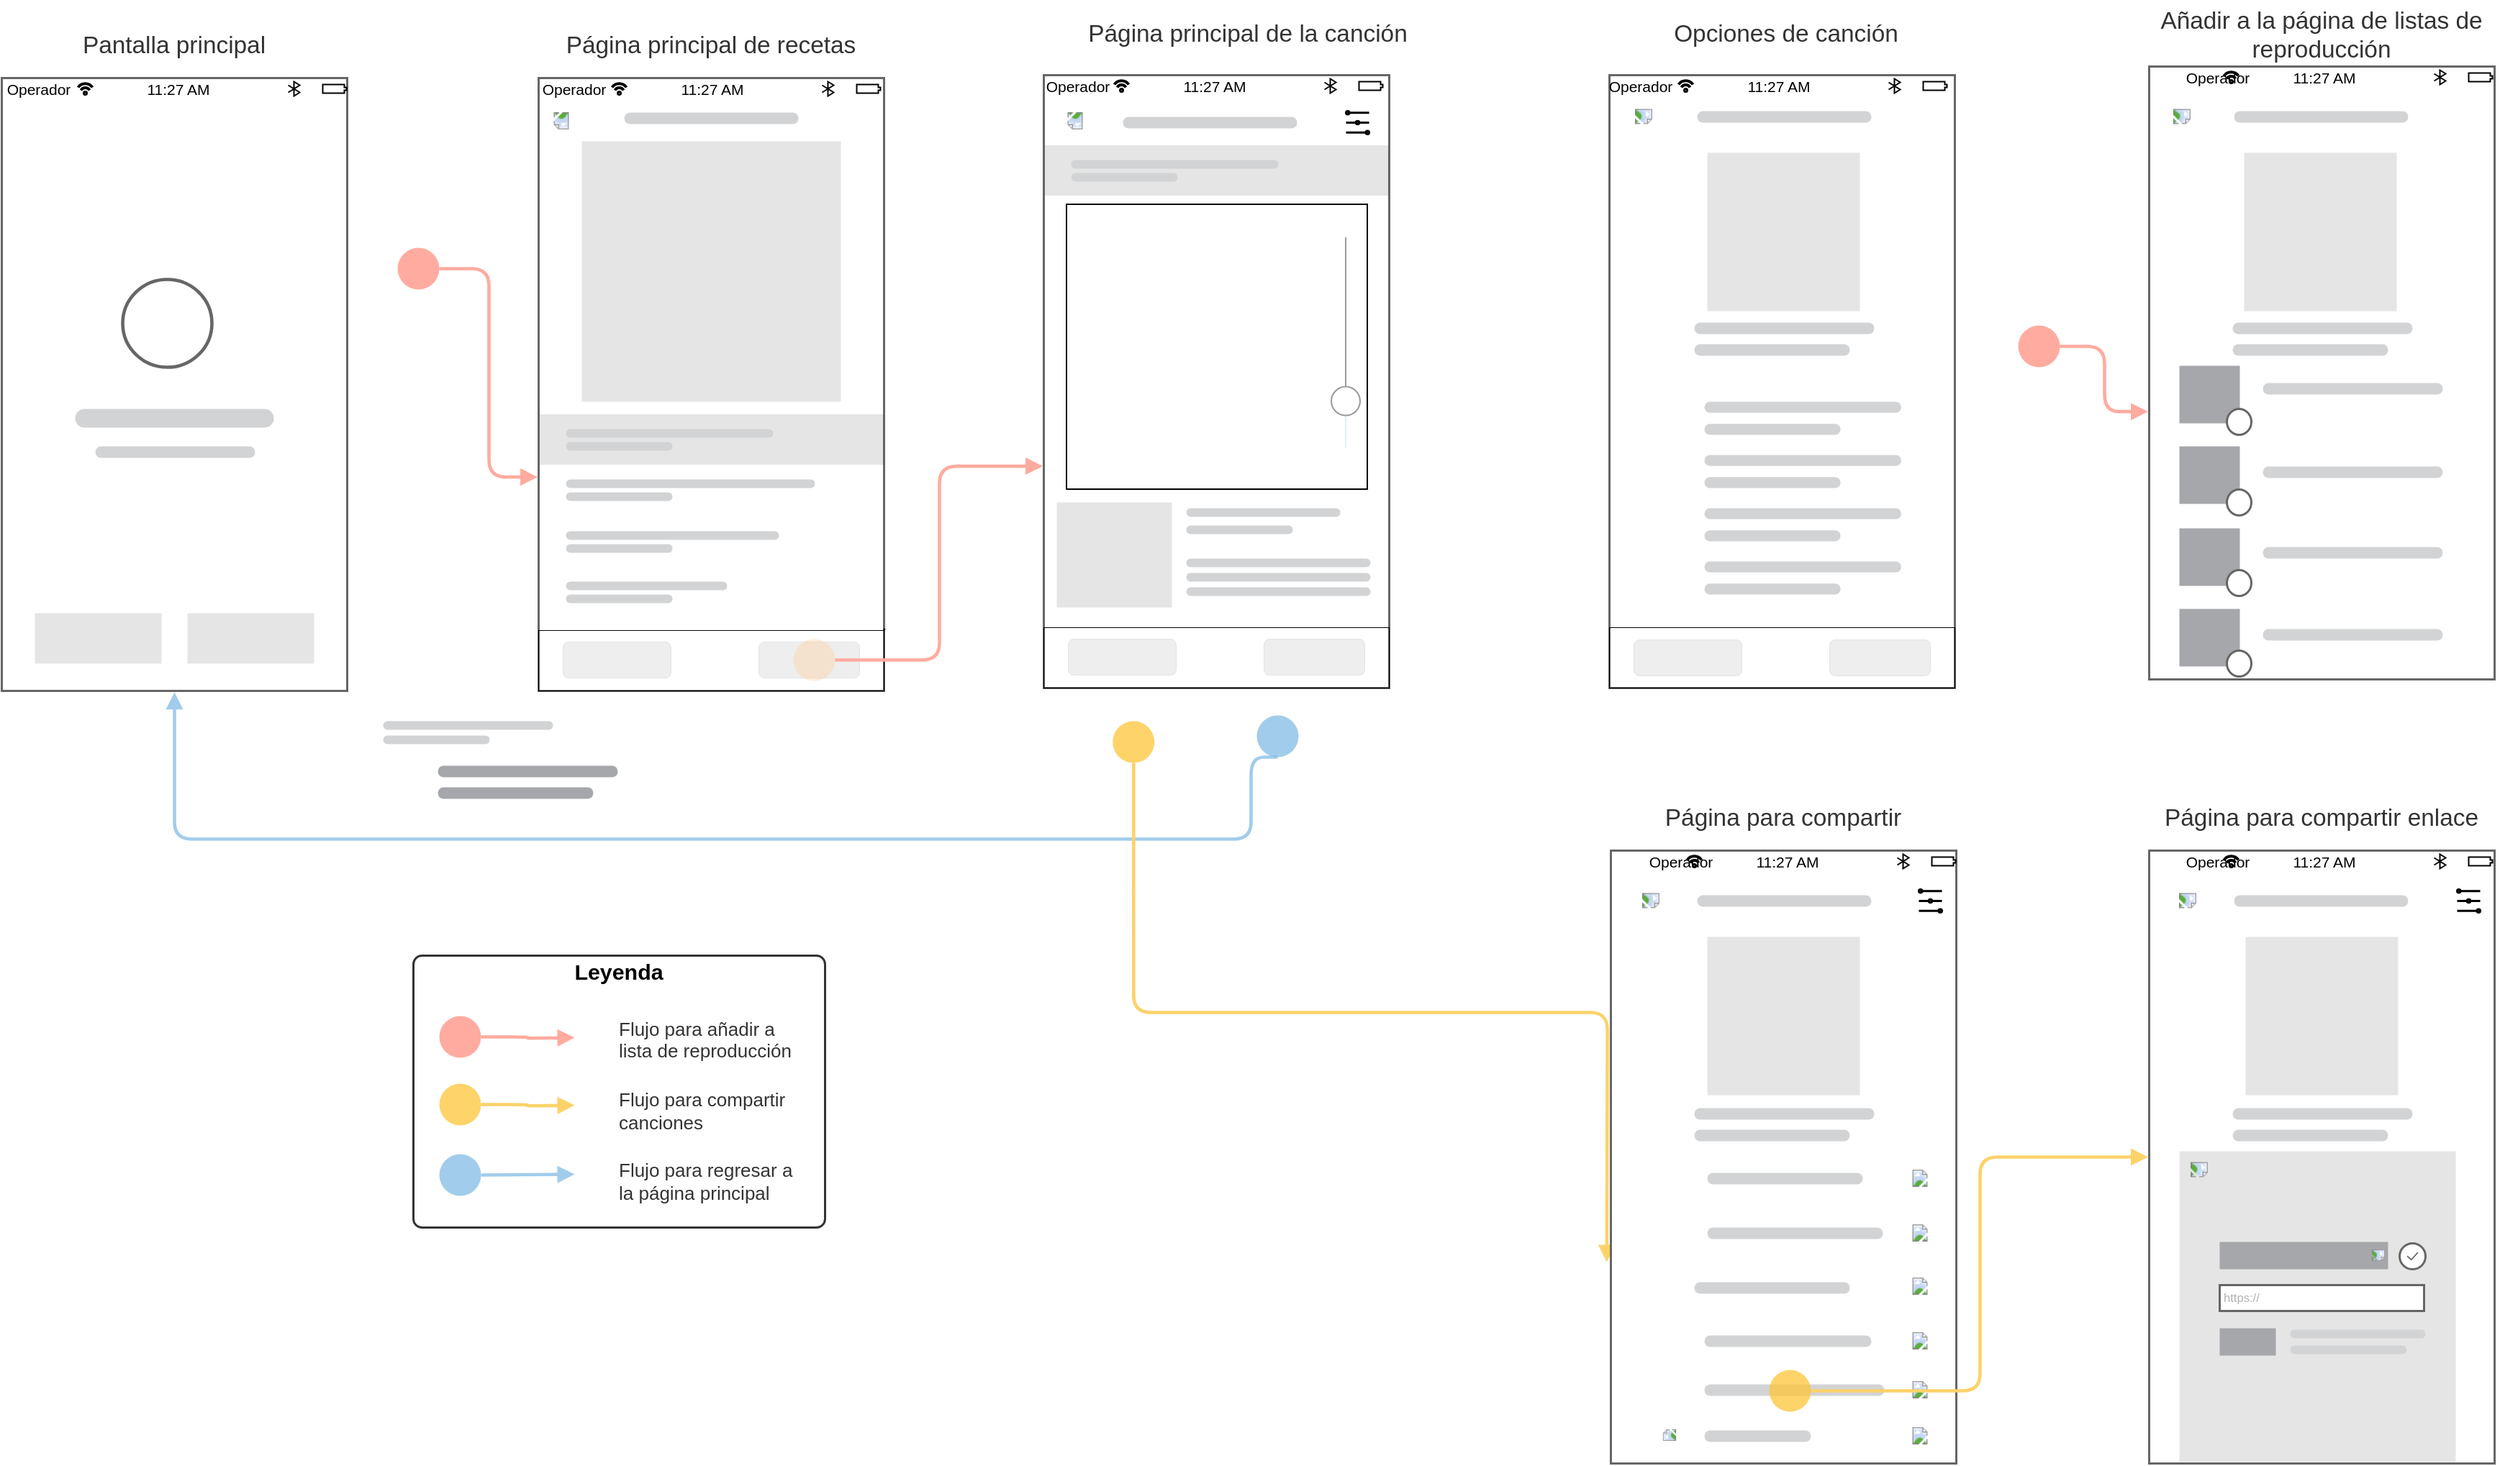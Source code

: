 <mxfile version="22.0.4" type="github">
  <diagram name="Página-1" id="2KmhBw5R_nQqM3TZG5DZ">
    <mxGraphModel dx="2260" dy="1166" grid="0" gridSize="10" guides="1" tooltips="1" connect="1" arrows="1" fold="1" page="0" pageScale="1" pageWidth="827" pageHeight="1169" math="0" shadow="0">
      <root>
        <mxCell id="0" />
        <mxCell id="1" parent="0" />
        <mxCell id="Q7mzp_MgaR6MMWMUA-nT-6" value="" style="html=1;overflow=block;blockSpacing=1;whiteSpace=wrap;container=1;pointerEvents=0;collapsible=0;recursiveResize=0;fontSize=13;spacing=0;strokeColor=#666666;strokeOpacity=100;fillOpacity=100;fillColor=#ffffff;strokeWidth=1.5;lucidId=KJYEAq1JoT8Q;movable=1;resizable=1;rotatable=1;deletable=1;editable=1;locked=0;connectable=1;" vertex="1" parent="1">
          <mxGeometry x="-635" y="-590" width="240" height="426" as="geometry" />
        </mxCell>
        <mxCell id="Q7mzp_MgaR6MMWMUA-nT-295" value="" style="rounded=0;fillColor=#000000;strokeColor=none;html=1;opacity=10;resizeWidth=1;fontSize=16;" vertex="1" parent="Q7mzp_MgaR6MMWMUA-nT-6">
          <mxGeometry x="1" y="49" width="239" height="35" as="geometry" />
        </mxCell>
        <mxCell id="Q7mzp_MgaR6MMWMUA-nT-296" value="" style="html=1;overflow=block;blockSpacing=1;whiteSpace=wrap;fontSize=13;align=center;spacing=3.8;strokeOpacity=0;fillOpacity=100;rounded=1;absoluteArcSize=1;arcSize=18;fillColor=#d2d3d5;strokeWidth=1.5;lucidId=KJYEMv9njbS5;" vertex="1" parent="Q7mzp_MgaR6MMWMUA-nT-6">
          <mxGeometry x="19" y="59" width="144" height="6" as="geometry" />
        </mxCell>
        <mxCell id="Q7mzp_MgaR6MMWMUA-nT-297" value="" style="html=1;overflow=block;blockSpacing=1;whiteSpace=wrap;fontSize=13;align=center;spacing=3.8;strokeOpacity=0;fillOpacity=100;rounded=1;absoluteArcSize=1;arcSize=18;fillColor=#d2d3d5;strokeWidth=1.5;lucidId=KJYEs7g~g.Z4;" vertex="1" parent="Q7mzp_MgaR6MMWMUA-nT-6">
          <mxGeometry x="19" y="68" width="74" height="6" as="geometry" />
        </mxCell>
        <mxCell id="Q7mzp_MgaR6MMWMUA-nT-298" value="" style="html=1;overflow=block;blockSpacing=1;whiteSpace=wrap;shape=image;fontSize=13;spacing=3.8;strokeColor=none;strokeOpacity=100;rotation=180;strokeWidth=0;image=https://images.lucid.app/images/c0f4e25b-ebcc-470e-984c-036ca4cdbe0b/content;lucidId=KJYEbSx3UW~3;" vertex="1" parent="Q7mzp_MgaR6MMWMUA-nT-6">
          <mxGeometry x="16" y="26" width="12" height="12" as="geometry" />
        </mxCell>
        <mxCell id="Q7mzp_MgaR6MMWMUA-nT-299" value="" style="rounded=0;whiteSpace=wrap;html=1;fontSize=16;labelBorderColor=none;" vertex="1" parent="Q7mzp_MgaR6MMWMUA-nT-6">
          <mxGeometry x="16" y="90" width="209" height="198" as="geometry" />
        </mxCell>
        <mxCell id="Q7mzp_MgaR6MMWMUA-nT-307" value="" style="verticalLabelPosition=bottom;shadow=0;dashed=0;align=center;html=1;verticalAlign=top;strokeWidth=1;shape=mxgraph.mockup.forms.horSlider;strokeColor=#999999;sliderStyle=basic;sliderPos=20;handleStyle=circle;fillColor2=#ddeeff;direction=north;fontSize=16;" vertex="1" parent="Q7mzp_MgaR6MMWMUA-nT-6">
          <mxGeometry x="201" y="113" width="18" height="146" as="geometry" />
        </mxCell>
        <mxCell id="Q7mzp_MgaR6MMWMUA-nT-284" value="" style="html=1;overflow=block;blockSpacing=1;whiteSpace=wrap;fontSize=13;align=center;spacing=3.8;strokeOpacity=0;fillOpacity=100;fillColor=#e5e5e5;strokeWidth=1.5;lucidId=KJYEllWH054H;" vertex="1" parent="Q7mzp_MgaR6MMWMUA-nT-6">
          <mxGeometry x="9" y="297" width="80" height="73" as="geometry" />
        </mxCell>
        <mxCell id="Q7mzp_MgaR6MMWMUA-nT-312" value="" style="group" vertex="1" connectable="0" parent="Q7mzp_MgaR6MMWMUA-nT-6">
          <mxGeometry x="28" y="114" width="110.48" height="144" as="geometry" />
        </mxCell>
        <mxCell id="Q7mzp_MgaR6MMWMUA-nT-306" value="&lt;br&gt;" style="shape=image;html=1;verticalAlign=top;verticalLabelPosition=bottom;labelBackgroundColor=#ffffff;imageAspect=0;aspect=fixed;image=https://cdn0.iconfinder.com/data/icons/simple-lines-filled/32/10_Menu_List_Text_Line_Item_Bullet_Paragraph-128.png;fontSize=16;imageBackground=default;fillStyle=solid;clipPath=inset(14.84% 0% 10.94% 0%);" vertex="1" parent="Q7mzp_MgaR6MMWMUA-nT-312">
          <mxGeometry width="110.48" height="82" as="geometry" />
        </mxCell>
        <mxCell id="Q7mzp_MgaR6MMWMUA-nT-309" value="&lt;br&gt;" style="shape=image;html=1;verticalAlign=top;verticalLabelPosition=bottom;labelBackgroundColor=#ffffff;imageAspect=0;aspect=fixed;image=https://cdn0.iconfinder.com/data/icons/simple-lines-filled/32/10_Menu_List_Text_Line_Item_Bullet_Paragraph-128.png;fontSize=16;imageBackground=default;fillStyle=solid;clipPath=inset(14.84% 0% 10.94% 0%);" vertex="1" parent="Q7mzp_MgaR6MMWMUA-nT-312">
          <mxGeometry y="42" width="110.48" height="82" as="geometry" />
        </mxCell>
        <mxCell id="Q7mzp_MgaR6MMWMUA-nT-311" value="&lt;br&gt;" style="shape=image;html=1;verticalAlign=top;verticalLabelPosition=bottom;labelBackgroundColor=#ffffff;imageAspect=0;aspect=fixed;image=https://cdn0.iconfinder.com/data/icons/simple-lines-filled/32/10_Menu_List_Text_Line_Item_Bullet_Paragraph-128.png;fontSize=16;imageBackground=default;fillStyle=solid;clipPath=inset(14.84% 0% 10.94% 0%);" vertex="1" parent="Q7mzp_MgaR6MMWMUA-nT-312">
          <mxGeometry y="82" width="110.48" height="82" as="geometry" />
        </mxCell>
        <mxCell id="Q7mzp_MgaR6MMWMUA-nT-315" value="" style="html=1;overflow=block;blockSpacing=1;whiteSpace=wrap;fontSize=13;align=center;spacing=3.8;strokeOpacity=0;fillOpacity=100;rounded=1;absoluteArcSize=1;arcSize=18;fillColor=#d2d3d5;strokeWidth=1.5;lucidId=KJYElEAiVNY9;" vertex="1" parent="Q7mzp_MgaR6MMWMUA-nT-6">
          <mxGeometry x="99" y="313" width="74" height="6" as="geometry" />
        </mxCell>
        <mxCell id="Q7mzp_MgaR6MMWMUA-nT-317" value="" style="html=1;overflow=block;blockSpacing=1;whiteSpace=wrap;fontSize=13;align=center;spacing=3.8;strokeOpacity=0;fillOpacity=100;rounded=1;absoluteArcSize=1;arcSize=18;fillColor=#d2d3d5;strokeWidth=1.5;lucidId=KJYElEAiVNY9;" vertex="1" parent="Q7mzp_MgaR6MMWMUA-nT-6">
          <mxGeometry x="99" y="336" width="128" height="6" as="geometry" />
        </mxCell>
        <mxCell id="Q7mzp_MgaR6MMWMUA-nT-427" value="" style="html=1;overflow=block;blockSpacing=1;whiteSpace=wrap;fontSize=13;align=center;spacing=3.8;strokeOpacity=0;fillOpacity=100;rounded=1;absoluteArcSize=1;arcSize=18;fillColor=#d2d3d5;strokeWidth=1.5;lucidId=KJYElEAiVNY9;" vertex="1" parent="Q7mzp_MgaR6MMWMUA-nT-6">
          <mxGeometry x="99" y="346" width="128" height="6" as="geometry" />
        </mxCell>
        <mxCell id="Q7mzp_MgaR6MMWMUA-nT-428" value="" style="html=1;overflow=block;blockSpacing=1;whiteSpace=wrap;fontSize=13;align=center;spacing=3.8;strokeOpacity=0;fillOpacity=100;rounded=1;absoluteArcSize=1;arcSize=18;fillColor=#d2d3d5;strokeWidth=1.5;lucidId=KJYElEAiVNY9;" vertex="1" parent="Q7mzp_MgaR6MMWMUA-nT-6">
          <mxGeometry x="99" y="356" width="128" height="6" as="geometry" />
        </mxCell>
        <mxCell id="Q7mzp_MgaR6MMWMUA-nT-313" value="" style="html=1;overflow=block;blockSpacing=1;whiteSpace=wrap;fontSize=13;align=center;spacing=3.8;strokeOpacity=0;fillOpacity=100;rounded=1;absoluteArcSize=1;arcSize=18;fillColor=#d2d3d5;strokeWidth=1.5;lucidId=KJYEyTR6ISjE;" vertex="1" parent="Q7mzp_MgaR6MMWMUA-nT-6">
          <mxGeometry x="99" y="301" width="107" height="6" as="geometry" />
        </mxCell>
        <mxCell id="Q7mzp_MgaR6MMWMUA-nT-289" value="" style="rounded=0;whiteSpace=wrap;html=1;fontSize=16;strokeWidth=0.5;strokeColor=default;fillColor=none;" vertex="1" parent="1">
          <mxGeometry x="-635" y="-206" width="240" height="42" as="geometry" />
        </mxCell>
        <mxCell id="Q7mzp_MgaR6MMWMUA-nT-5" value="" style="html=1;overflow=block;blockSpacing=1;whiteSpace=wrap;container=1;pointerEvents=0;collapsible=0;recursiveResize=0;fontSize=13;spacing=0;strokeColor=#666666;strokeOpacity=100;fillOpacity=100;fillColor=#ffffff;strokeWidth=1.5;lucidId=KJYEc4EE0W5Q;movable=1;resizable=1;rotatable=1;deletable=1;editable=1;locked=0;connectable=1;" vertex="1" parent="1">
          <mxGeometry x="-242" y="-590" width="240" height="426" as="geometry" />
        </mxCell>
        <mxCell id="Q7mzp_MgaR6MMWMUA-nT-58" value="" style="html=1;overflow=block;blockSpacing=1;whiteSpace=wrap;shape=mxgraph.ios7ui.appBar;strokeColor=#000000;fontSize=10.5;spacing=0;fillOpacity=0;fillColor=#000000;strokeWidth=1.5;" vertex="1" parent="Q7mzp_MgaR6MMWMUA-nT-5">
          <mxGeometry x="-2" width="240" height="15" as="geometry" />
        </mxCell>
        <mxCell id="Q7mzp_MgaR6MMWMUA-nT-59" value="11:27 AM" style="strokeColor=none;fillColor=none;whiteSpace=wrap;fontSize=10.5;" vertex="1" parent="Q7mzp_MgaR6MMWMUA-nT-58">
          <mxGeometry x="84" width="72" height="15" as="geometry" />
        </mxCell>
        <mxCell id="Q7mzp_MgaR6MMWMUA-nT-60" value="Operador" style="strokeColor=none;fillColor=none;whiteSpace=wrap;fontSize=10.5;" vertex="1" parent="Q7mzp_MgaR6MMWMUA-nT-58">
          <mxGeometry x="-3.553e-15" width="48" height="15" as="geometry" />
        </mxCell>
        <mxCell id="Q7mzp_MgaR6MMWMUA-nT-363" value="" style="group" vertex="1" connectable="0" parent="Q7mzp_MgaR6MMWMUA-nT-5">
          <mxGeometry x="66" y="227" width="136.72" height="23" as="geometry" />
        </mxCell>
        <mxCell id="Q7mzp_MgaR6MMWMUA-nT-360" value="" style="html=1;overflow=block;blockSpacing=1;whiteSpace=wrap;fontSize=13;align=center;spacing=3.8;strokeOpacity=0;fillOpacity=100;rounded=1;absoluteArcSize=1;arcSize=18;fillColor=#d2d3d5;strokeWidth=1.5;lucidId=KJYElEAiVNY9;" vertex="1" parent="Q7mzp_MgaR6MMWMUA-nT-363">
          <mxGeometry y="15.333" width="94.554" height="7.667" as="geometry" />
        </mxCell>
        <mxCell id="Q7mzp_MgaR6MMWMUA-nT-361" value="" style="html=1;overflow=block;blockSpacing=1;whiteSpace=wrap;fontSize=13;align=center;spacing=3.8;strokeOpacity=0;fillOpacity=100;rounded=1;absoluteArcSize=1;arcSize=18;fillColor=#d2d3d5;strokeWidth=1.5;lucidId=KJYEyTR6ISjE;" vertex="1" parent="Q7mzp_MgaR6MMWMUA-nT-363">
          <mxGeometry width="136.72" height="7.667" as="geometry" />
        </mxCell>
        <mxCell id="Q7mzp_MgaR6MMWMUA-nT-149" value="" style="html=1;overflow=block;blockSpacing=1;whiteSpace=wrap;shape=image;fontSize=13;spacing=3.8;strokeColor=none;strokeOpacity=100;strokeWidth=0;image=https://images.lucid.app/images/15bc69e8-ba30-49c1-9e9b-d63421eb3b57/content;imageAspect=0;lucidId=KJYEu-afpPWZ;" vertex="1" parent="Q7mzp_MgaR6MMWMUA-nT-5">
          <mxGeometry x="22" y="231" width="15" height="15" as="geometry" />
        </mxCell>
        <mxCell id="Q7mzp_MgaR6MMWMUA-nT-380" value="" style="group" vertex="1" connectable="0" parent="Q7mzp_MgaR6MMWMUA-nT-5">
          <mxGeometry x="66" y="264" width="136.72" height="23" as="geometry" />
        </mxCell>
        <mxCell id="Q7mzp_MgaR6MMWMUA-nT-381" value="" style="html=1;overflow=block;blockSpacing=1;whiteSpace=wrap;fontSize=13;align=center;spacing=3.8;strokeOpacity=0;fillOpacity=100;rounded=1;absoluteArcSize=1;arcSize=18;fillColor=#d2d3d5;strokeWidth=1.5;lucidId=KJYElEAiVNY9;" vertex="1" parent="Q7mzp_MgaR6MMWMUA-nT-380">
          <mxGeometry y="15.333" width="94.554" height="7.667" as="geometry" />
        </mxCell>
        <mxCell id="Q7mzp_MgaR6MMWMUA-nT-382" value="" style="html=1;overflow=block;blockSpacing=1;whiteSpace=wrap;fontSize=13;align=center;spacing=3.8;strokeOpacity=0;fillOpacity=100;rounded=1;absoluteArcSize=1;arcSize=18;fillColor=#d2d3d5;strokeWidth=1.5;lucidId=KJYEyTR6ISjE;" vertex="1" parent="Q7mzp_MgaR6MMWMUA-nT-380">
          <mxGeometry width="136.72" height="7.667" as="geometry" />
        </mxCell>
        <mxCell id="Q7mzp_MgaR6MMWMUA-nT-383" value="" style="html=1;overflow=block;blockSpacing=1;whiteSpace=wrap;shape=image;fontSize=13;spacing=3.8;strokeColor=none;strokeOpacity=100;strokeWidth=0;image=https://images.lucid.app/images/15bc69e8-ba30-49c1-9e9b-d63421eb3b57/content;imageAspect=0;lucidId=KJYEu-afpPWZ;" vertex="1" parent="Q7mzp_MgaR6MMWMUA-nT-5">
          <mxGeometry x="22" y="268" width="15" height="15" as="geometry" />
        </mxCell>
        <mxCell id="Q7mzp_MgaR6MMWMUA-nT-416" value="" style="group" vertex="1" connectable="0" parent="Q7mzp_MgaR6MMWMUA-nT-5">
          <mxGeometry x="66" y="301" width="136.72" height="23" as="geometry" />
        </mxCell>
        <mxCell id="Q7mzp_MgaR6MMWMUA-nT-417" value="" style="html=1;overflow=block;blockSpacing=1;whiteSpace=wrap;fontSize=13;align=center;spacing=3.8;strokeOpacity=0;fillOpacity=100;rounded=1;absoluteArcSize=1;arcSize=18;fillColor=#d2d3d5;strokeWidth=1.5;lucidId=KJYElEAiVNY9;" vertex="1" parent="Q7mzp_MgaR6MMWMUA-nT-416">
          <mxGeometry y="15.333" width="94.554" height="7.667" as="geometry" />
        </mxCell>
        <mxCell id="Q7mzp_MgaR6MMWMUA-nT-418" value="" style="html=1;overflow=block;blockSpacing=1;whiteSpace=wrap;fontSize=13;align=center;spacing=3.8;strokeOpacity=0;fillOpacity=100;rounded=1;absoluteArcSize=1;arcSize=18;fillColor=#d2d3d5;strokeWidth=1.5;lucidId=KJYEyTR6ISjE;" vertex="1" parent="Q7mzp_MgaR6MMWMUA-nT-416">
          <mxGeometry width="136.72" height="7.667" as="geometry" />
        </mxCell>
        <mxCell id="Q7mzp_MgaR6MMWMUA-nT-419" value="" style="html=1;overflow=block;blockSpacing=1;whiteSpace=wrap;shape=image;fontSize=13;spacing=3.8;strokeColor=none;strokeOpacity=100;strokeWidth=0;image=https://images.lucid.app/images/15bc69e8-ba30-49c1-9e9b-d63421eb3b57/content;imageAspect=0;lucidId=KJYEu-afpPWZ;" vertex="1" parent="Q7mzp_MgaR6MMWMUA-nT-5">
          <mxGeometry x="22" y="305" width="15" height="15" as="geometry" />
        </mxCell>
        <mxCell id="Q7mzp_MgaR6MMWMUA-nT-420" value="" style="group" vertex="1" connectable="0" parent="Q7mzp_MgaR6MMWMUA-nT-5">
          <mxGeometry x="66" y="338" width="136.72" height="23" as="geometry" />
        </mxCell>
        <mxCell id="Q7mzp_MgaR6MMWMUA-nT-421" value="" style="html=1;overflow=block;blockSpacing=1;whiteSpace=wrap;fontSize=13;align=center;spacing=3.8;strokeOpacity=0;fillOpacity=100;rounded=1;absoluteArcSize=1;arcSize=18;fillColor=#d2d3d5;strokeWidth=1.5;lucidId=KJYElEAiVNY9;" vertex="1" parent="Q7mzp_MgaR6MMWMUA-nT-420">
          <mxGeometry y="15.333" width="94.554" height="7.667" as="geometry" />
        </mxCell>
        <mxCell id="Q7mzp_MgaR6MMWMUA-nT-422" value="" style="html=1;overflow=block;blockSpacing=1;whiteSpace=wrap;fontSize=13;align=center;spacing=3.8;strokeOpacity=0;fillOpacity=100;rounded=1;absoluteArcSize=1;arcSize=18;fillColor=#d2d3d5;strokeWidth=1.5;lucidId=KJYEyTR6ISjE;" vertex="1" parent="Q7mzp_MgaR6MMWMUA-nT-420">
          <mxGeometry width="136.72" height="7.667" as="geometry" />
        </mxCell>
        <mxCell id="Q7mzp_MgaR6MMWMUA-nT-423" value="" style="html=1;overflow=block;blockSpacing=1;whiteSpace=wrap;shape=image;fontSize=13;spacing=3.8;strokeColor=none;strokeOpacity=100;strokeWidth=0;image=https://images.lucid.app/images/15bc69e8-ba30-49c1-9e9b-d63421eb3b57/content;imageAspect=0;lucidId=KJYEu-afpPWZ;" vertex="1" parent="Q7mzp_MgaR6MMWMUA-nT-5">
          <mxGeometry x="22" y="342" width="15" height="15" as="geometry" />
        </mxCell>
        <mxCell id="Q7mzp_MgaR6MMWMUA-nT-424" value="" style="rounded=0;whiteSpace=wrap;html=1;fontSize=16;strokeWidth=0.5;strokeColor=default;fillColor=none;" vertex="1" parent="Q7mzp_MgaR6MMWMUA-nT-5">
          <mxGeometry y="384" width="240" height="42" as="geometry" />
        </mxCell>
        <mxCell id="Q7mzp_MgaR6MMWMUA-nT-425" value="" style="rounded=1;html=1;whiteSpace=wrap;align=center;verticalAlign=top;fontStyle=0;fontSize=10;sketch=0;rotation=0;fillColor=#eeeeee;strokeColor=#36393d;strokeWidth=0;" vertex="1" parent="Q7mzp_MgaR6MMWMUA-nT-5">
          <mxGeometry x="153" y="392.5" width="70" height="25" as="geometry" />
        </mxCell>
        <mxCell id="Q7mzp_MgaR6MMWMUA-nT-426" value="" style="rounded=1;html=1;whiteSpace=wrap;align=center;verticalAlign=top;fontStyle=0;fontSize=10;sketch=0;rotation=0;fillColor=#eeeeee;strokeColor=#36393d;strokeWidth=0;" vertex="1" parent="Q7mzp_MgaR6MMWMUA-nT-5">
          <mxGeometry x="17" y="392.5" width="75" height="25" as="geometry" />
        </mxCell>
        <mxCell id="Q7mzp_MgaR6MMWMUA-nT-2" value="" style="html=1;overflow=block;blockSpacing=1;whiteSpace=wrap;container=1;pointerEvents=0;collapsible=0;recursiveResize=0;fontSize=13;spacing=0;strokeColor=#666666;strokeOpacity=100;fillOpacity=100;fillColor=#ffffff;strokeWidth=1.5;lucidId=KJYEaJ~QmgpF;movable=1;resizable=1;rotatable=1;deletable=1;editable=1;locked=0;connectable=1;comic=0;treeMoving=0;treeFolding=0;" vertex="1" parent="1">
          <mxGeometry x="-986" y="-588" width="240" height="426" as="geometry" />
        </mxCell>
        <mxCell id="Q7mzp_MgaR6MMWMUA-nT-287" value="" style="group;strokeWidth=0.5;strokeColor=default;" vertex="1" connectable="0" parent="Q7mzp_MgaR6MMWMUA-nT-2">
          <mxGeometry y="384" width="240" height="42" as="geometry" />
        </mxCell>
        <mxCell id="Q7mzp_MgaR6MMWMUA-nT-286" value="" style="rounded=0;whiteSpace=wrap;html=1;fontSize=16;strokeWidth=0;strokeColor=none;fillColor=none;" vertex="1" parent="Q7mzp_MgaR6MMWMUA-nT-287">
          <mxGeometry width="240" height="42" as="geometry" />
        </mxCell>
        <mxCell id="Q7mzp_MgaR6MMWMUA-nT-231" value="" style="rounded=1;html=1;whiteSpace=wrap;align=center;verticalAlign=top;fontStyle=0;fontSize=10;sketch=0;rotation=0;fillColor=#eeeeee;strokeColor=#36393d;strokeWidth=0;" vertex="1" parent="Q7mzp_MgaR6MMWMUA-nT-287">
          <mxGeometry x="17" y="8" width="75" height="25" as="geometry" />
        </mxCell>
        <mxCell id="Q7mzp_MgaR6MMWMUA-nT-232" value="" style="rounded=1;html=1;whiteSpace=wrap;align=center;verticalAlign=top;fontStyle=0;fontSize=10;sketch=0;rotation=0;fillColor=#eeeeee;strokeColor=#36393d;strokeWidth=0;" vertex="1" parent="Q7mzp_MgaR6MMWMUA-nT-287">
          <mxGeometry x="153" y="8" width="70" height="25" as="geometry" />
        </mxCell>
        <mxCell id="Q7mzp_MgaR6MMWMUA-nT-24" value="" style="html=1;overflow=block;blockSpacing=1;whiteSpace=wrap;shape=image;fontSize=13;spacing=3.8;strokeColor=none;strokeOpacity=100;strokeWidth=0;image=https://images.lucid.app/images/588d6147-8496-461a-b047-2c3307bfd3e2/content;imageAspect=0;lucidId=KJYEsk0hu25b;" vertex="1" parent="Q7mzp_MgaR6MMWMUA-nT-2">
          <mxGeometry x="215" y="18" width="20" height="20" as="geometry" />
        </mxCell>
        <mxCell id="Q7mzp_MgaR6MMWMUA-nT-257" value="" style="html=1;overflow=block;blockSpacing=1;whiteSpace=wrap;shape=image;fontSize=13;spacing=3.8;strokeColor=none;strokeOpacity=100;rotation=180;strokeWidth=0;image=https://images.lucid.app/images/c0f4e25b-ebcc-470e-984c-036ca4cdbe0b/content;lucidId=KJYEbSx3UW~3;" vertex="1" parent="Q7mzp_MgaR6MMWMUA-nT-2">
          <mxGeometry x="10" y="24" width="12" height="12" as="geometry" />
        </mxCell>
        <mxCell id="Q7mzp_MgaR6MMWMUA-nT-109" value="" style="html=1;overflow=block;blockSpacing=1;whiteSpace=wrap;ellipse;fontSize=13;align=center;spacing=3.8;strokeOpacity=0;fillOpacity=75;fillColor=#ffcc99;strokeWidth=1.5;lucidId=KJYEDExWFI6C;fillStyle=auto;strokeColor=#36393d;opacity=50;" vertex="1" parent="Q7mzp_MgaR6MMWMUA-nT-2">
          <mxGeometry x="177" y="390" width="29" height="29" as="geometry" />
        </mxCell>
        <mxCell id="Q7mzp_MgaR6MMWMUA-nT-37" value="" style="html=1;overflow=block;blockSpacing=1;whiteSpace=wrap;fontSize=13;align=center;spacing=3.8;strokeOpacity=0;fillOpacity=100;fillColor=#e5e5e5;strokeWidth=1.5;lucidId=KJYEllWH054H;" vertex="1" parent="Q7mzp_MgaR6MMWMUA-nT-2">
          <mxGeometry x="30" y="44" width="180" height="181" as="geometry" />
        </mxCell>
        <mxCell id="Q7mzp_MgaR6MMWMUA-nT-293" value="" style="html=1;overflow=block;blockSpacing=1;whiteSpace=wrap;fontSize=13;align=center;spacing=3.8;strokeOpacity=0;fillOpacity=100;rounded=1;absoluteArcSize=1;arcSize=18;fillColor=#d2d3d5;strokeWidth=1.5;lucidId=KJYEGG2XSyOK;" vertex="1" parent="Q7mzp_MgaR6MMWMUA-nT-2">
          <mxGeometry x="59.5" y="24" width="121" height="8" as="geometry" />
        </mxCell>
        <mxCell id="Q7mzp_MgaR6MMWMUA-nT-254" value="" style="rounded=0;fillColor=#000000;strokeColor=none;html=1;opacity=10;resizeWidth=1;fontSize=16;" vertex="1" parent="1">
          <mxGeometry x="-985" y="-354" width="239" height="35" as="geometry" />
        </mxCell>
        <mxCell id="Q7mzp_MgaR6MMWMUA-nT-1" value="" style="html=1;overflow=block;blockSpacing=1;whiteSpace=wrap;container=1;pointerEvents=0;collapsible=0;recursiveResize=0;fontSize=13;spacing=0;strokeColor=#666666;strokeOpacity=100;fillOpacity=100;fillColor=#ffffff;strokeWidth=1.5;lucidId=KJYE8Qd5xXoX;" vertex="1" parent="1">
          <mxGeometry x="-1359" y="-588" width="240" height="426" as="geometry" />
        </mxCell>
        <mxCell id="Q7mzp_MgaR6MMWMUA-nT-3" value="" style="html=1;overflow=block;blockSpacing=1;whiteSpace=wrap;container=1;pointerEvents=0;collapsible=0;recursiveResize=0;fontSize=13;spacing=0;strokeColor=#666666;strokeOpacity=100;fillOpacity=100;fillColor=#ffffff;strokeWidth=1.5;lucidId=KJYEfKc-zOfp;" vertex="1" parent="1">
          <mxGeometry x="133" y="-51" width="240" height="426" as="geometry" />
        </mxCell>
        <mxCell id="Q7mzp_MgaR6MMWMUA-nT-7" value="" style="html=1;overflow=block;blockSpacing=1;whiteSpace=wrap;shape=mxgraph.ios7ui.appBar;strokeColor=#000000;fontSize=10.5;spacing=0;fillOpacity=0;fillColor=#000000;strokeWidth=1.5;" vertex="1" parent="1">
          <mxGeometry x="-636" y="-590" width="240" height="15" as="geometry" />
        </mxCell>
        <mxCell id="Q7mzp_MgaR6MMWMUA-nT-8" value="11:27 AM" style="strokeColor=none;fillColor=none;whiteSpace=wrap;fontSize=10.5;" vertex="1" parent="Q7mzp_MgaR6MMWMUA-nT-7">
          <mxGeometry x="84" width="72" height="15" as="geometry" />
        </mxCell>
        <mxCell id="Q7mzp_MgaR6MMWMUA-nT-9" value="Operador" style="strokeColor=none;fillColor=none;whiteSpace=wrap;fontSize=10.5;" vertex="1" parent="Q7mzp_MgaR6MMWMUA-nT-7">
          <mxGeometry x="1.0" width="48" height="15" as="geometry" />
        </mxCell>
        <mxCell id="Q7mzp_MgaR6MMWMUA-nT-22" value="" style="html=1;overflow=block;blockSpacing=1;whiteSpace=wrap;shape=mxgraph.ios7.icons.volume;direction=south;fontSize=13;spacing=0;fillColor=#403f3f;strokeWidth=1.5;lucidId=KJYEEyiyksUh;" vertex="1" parent="1">
          <mxGeometry x="-425" y="-565" width="16" height="16" as="geometry" />
        </mxCell>
        <mxCell id="Q7mzp_MgaR6MMWMUA-nT-23" value="" style="html=1;overflow=block;blockSpacing=1;whiteSpace=wrap;fontSize=13;align=center;spacing=3.8;strokeOpacity=0;fillOpacity=100;rounded=1;absoluteArcSize=1;arcSize=18;fillColor=#d2d3d5;strokeWidth=1.5;lucidId=KJYEGG2XSyOK;" vertex="1" parent="1">
          <mxGeometry x="-580" y="-561" width="121" height="8" as="geometry" />
        </mxCell>
        <mxCell id="Q7mzp_MgaR6MMWMUA-nT-27" value="" style="html=1;overflow=block;blockSpacing=1;whiteSpace=wrap;shape=mxgraph.ios7ui.appBar;strokeColor=#000000;fontSize=10.5;spacing=0;fillOpacity=0;fillColor=#000000;strokeWidth=1.5;" vertex="1" parent="1">
          <mxGeometry x="-1356" y="-588" width="240" height="15" as="geometry" />
        </mxCell>
        <mxCell id="Q7mzp_MgaR6MMWMUA-nT-28" value="11:27 AM" style="strokeColor=none;fillColor=none;whiteSpace=wrap;fontSize=10.5;" vertex="1" parent="Q7mzp_MgaR6MMWMUA-nT-27">
          <mxGeometry x="84" width="72" height="15" as="geometry" />
        </mxCell>
        <mxCell id="Q7mzp_MgaR6MMWMUA-nT-29" value="Operador" style="strokeColor=none;fillColor=none;whiteSpace=wrap;fontSize=10.5;" vertex="1" parent="Q7mzp_MgaR6MMWMUA-nT-27">
          <mxGeometry x="-1.4" width="48" height="15" as="geometry" />
        </mxCell>
        <mxCell id="Q7mzp_MgaR6MMWMUA-nT-30" value="" style="html=1;overflow=block;blockSpacing=1;whiteSpace=wrap;ellipse;fontSize=13;align=center;spacing=3.8;strokeColor=#666666;strokeOpacity=100;fillOpacity=100;fillColor=#ffffff;strokeWidth=2.3;lucidId=KJYEbPc4lL9y;" vertex="1" parent="1">
          <mxGeometry x="-1275" y="-448" width="62" height="61" as="geometry" />
        </mxCell>
        <mxCell id="Q7mzp_MgaR6MMWMUA-nT-31" value="" style="html=1;overflow=block;blockSpacing=1;whiteSpace=wrap;fontSize=13;align=center;spacing=3.8;strokeOpacity=0;fillOpacity=100;rounded=1;absoluteArcSize=1;arcSize=18;fillColor=#d2d3d5;strokeWidth=1.5;lucidId=KJYE_Er21yhZ;" vertex="1" parent="1">
          <mxGeometry x="-1308" y="-358" width="138" height="13" as="geometry" />
        </mxCell>
        <mxCell id="Q7mzp_MgaR6MMWMUA-nT-32" value="" style="html=1;overflow=block;blockSpacing=1;whiteSpace=wrap;fontSize=13;align=center;spacing=3.8;strokeOpacity=0;fillOpacity=100;rounded=1;absoluteArcSize=1;arcSize=18;fillColor=#d2d3d5;strokeWidth=1.5;lucidId=KJYE40sC5s-x;" vertex="1" parent="1">
          <mxGeometry x="-1294" y="-332" width="111" height="8" as="geometry" />
        </mxCell>
        <mxCell id="Q7mzp_MgaR6MMWMUA-nT-33" value="" style="html=1;overflow=block;blockSpacing=1;whiteSpace=wrap;fontSize=13;align=center;spacing=3.8;strokeOpacity=0;fillOpacity=100;fillColor=#e5e5e5;strokeWidth=1.5;lucidId=KJYEbKPm3vAe;" vertex="1" parent="1">
          <mxGeometry x="-1230" y="-216" width="88" height="35" as="geometry" />
        </mxCell>
        <mxCell id="Q7mzp_MgaR6MMWMUA-nT-34" value="" style="html=1;overflow=block;blockSpacing=1;whiteSpace=wrap;shape=mxgraph.ios7ui.appBar;strokeColor=#000000;fontSize=10.5;spacing=0;fillOpacity=0;fillColor=#000000;strokeWidth=1.5;" vertex="1" parent="1">
          <mxGeometry x="-985" y="-588" width="240" height="15" as="geometry" />
        </mxCell>
        <mxCell id="Q7mzp_MgaR6MMWMUA-nT-35" value="11:27 AM" style="strokeColor=none;fillColor=none;whiteSpace=wrap;fontSize=10.5;" vertex="1" parent="Q7mzp_MgaR6MMWMUA-nT-34">
          <mxGeometry x="84" width="72" height="15" as="geometry" />
        </mxCell>
        <mxCell id="Q7mzp_MgaR6MMWMUA-nT-36" value="Operador" style="strokeColor=none;fillColor=none;whiteSpace=wrap;fontSize=10.5;" vertex="1" parent="Q7mzp_MgaR6MMWMUA-nT-34">
          <mxGeometry x="-3.553e-15" width="48" height="15" as="geometry" />
        </mxCell>
        <mxCell id="Q7mzp_MgaR6MMWMUA-nT-41" value="" style="html=1;overflow=block;blockSpacing=1;whiteSpace=wrap;fontSize=13;align=center;spacing=3.8;strokeOpacity=0;fillOpacity=100;rounded=1;absoluteArcSize=1;arcSize=18;fillColor=#d2d3d5;strokeWidth=1.5;lucidId=KJYEMv9njbS5;" vertex="1" parent="1">
          <mxGeometry x="-967" y="-344" width="144" height="6" as="geometry" />
        </mxCell>
        <mxCell id="Q7mzp_MgaR6MMWMUA-nT-42" value="" style="html=1;overflow=block;blockSpacing=1;whiteSpace=wrap;fontSize=13;align=center;spacing=3.8;strokeOpacity=0;fillOpacity=100;rounded=1;absoluteArcSize=1;arcSize=18;fillColor=#d2d3d5;strokeWidth=1.5;lucidId=KJYEs7g~g.Z4;" vertex="1" parent="1">
          <mxGeometry x="-967" y="-335" width="74" height="6" as="geometry" />
        </mxCell>
        <mxCell id="Q7mzp_MgaR6MMWMUA-nT-44" value="" style="html=1;overflow=block;blockSpacing=1;whiteSpace=wrap;fontSize=13;align=center;spacing=3.8;strokeOpacity=0;fillOpacity=100;rounded=1;absoluteArcSize=1;arcSize=18;fillColor=#d2d3d5;strokeWidth=1.5;lucidId=KJYEyTR6ISjE;" vertex="1" parent="1">
          <mxGeometry x="-967" y="-309" width="173" height="6" as="geometry" />
        </mxCell>
        <mxCell id="Q7mzp_MgaR6MMWMUA-nT-45" value="" style="html=1;overflow=block;blockSpacing=1;whiteSpace=wrap;fontSize=13;align=center;spacing=3.8;strokeOpacity=0;fillOpacity=100;rounded=1;absoluteArcSize=1;arcSize=18;fillColor=#d2d3d5;strokeWidth=1.5;lucidId=KJYElEAiVNY9;" vertex="1" parent="1">
          <mxGeometry x="-967" y="-300" width="74" height="6" as="geometry" />
        </mxCell>
        <mxCell id="Q7mzp_MgaR6MMWMUA-nT-47" value="" style="html=1;overflow=block;blockSpacing=1;whiteSpace=wrap;fontSize=13;align=center;spacing=3.8;strokeOpacity=0;fillOpacity=100;rounded=1;absoluteArcSize=1;arcSize=18;fillColor=#d2d3d5;strokeWidth=1.5;lucidId=KJYEvM83jd-F;" vertex="1" parent="1">
          <mxGeometry x="-967" y="-273" width="148" height="6" as="geometry" />
        </mxCell>
        <mxCell id="Q7mzp_MgaR6MMWMUA-nT-48" value="" style="html=1;overflow=block;blockSpacing=1;whiteSpace=wrap;fontSize=13;align=center;spacing=3.8;strokeOpacity=0;fillOpacity=100;rounded=1;absoluteArcSize=1;arcSize=18;fillColor=#d2d3d5;strokeWidth=1.5;lucidId=KJYEjD4Z9yJN;" vertex="1" parent="1">
          <mxGeometry x="-967" y="-264" width="74" height="6" as="geometry" />
        </mxCell>
        <mxCell id="Q7mzp_MgaR6MMWMUA-nT-56" value="" style="html=1;jettySize=18;whiteSpace=wrap;fontSize=13;strokeColor=#ffab9f;strokeOpacity=100;strokeWidth=2.3;rounded=1;arcSize=24;edgeStyle=orthogonalEdgeStyle;startArrow=none;endArrow=block;endFill=1;exitX=1;exitY=0.5;exitPerimeter=0;entryX=-0.003;entryY=0.651;entryPerimeter=0;lucidId=KJYEUFEaKh6L;" edge="1" parent="1" source="Q7mzp_MgaR6MMWMUA-nT-110" target="Q7mzp_MgaR6MMWMUA-nT-2">
          <mxGeometry width="100" height="100" relative="1" as="geometry">
            <Array as="points" />
          </mxGeometry>
        </mxCell>
        <mxCell id="Q7mzp_MgaR6MMWMUA-nT-57" value="" style="html=1;jettySize=18;whiteSpace=wrap;fontSize=13;strokeColor=#ffab9f;strokeOpacity=100;strokeWidth=2.3;rounded=1;arcSize=24;edgeStyle=orthogonalEdgeStyle;startArrow=none;endArrow=block;endFill=1;exitX=1;exitY=0.5;exitPerimeter=0;entryX=-0.003;entryY=0.638;entryPerimeter=0;lucidId=KJYEUg4.nkHy;" edge="1" parent="1" source="Q7mzp_MgaR6MMWMUA-nT-109" target="Q7mzp_MgaR6MMWMUA-nT-6">
          <mxGeometry width="100" height="100" relative="1" as="geometry">
            <Array as="points" />
          </mxGeometry>
        </mxCell>
        <mxCell id="Q7mzp_MgaR6MMWMUA-nT-62" value="" style="html=1;overflow=block;blockSpacing=1;whiteSpace=wrap;fontSize=13;align=center;spacing=3.8;strokeOpacity=0;fillOpacity=100;fillColor=#e5e5e5;strokeWidth=1.5;lucidId=KJYELkrsFN_V;" vertex="1" parent="1">
          <mxGeometry x="-174" y="-536" width="106" height="110" as="geometry" />
        </mxCell>
        <mxCell id="Q7mzp_MgaR6MMWMUA-nT-69" value="" style="html=1;overflow=block;blockSpacing=1;whiteSpace=wrap;shape=image;fontSize=13;spacing=3.8;strokeColor=none;strokeOpacity=100;rotation=90;strokeWidth=0;image=https://images.lucid.app/images/53d2fa7f-9d9b-4fe7-8592-ba79a9484f68/content;lucidId=KJYERKzuh7Gs;" vertex="1" parent="1">
          <mxGeometry x="-224" y="-567" width="12" height="12" as="geometry" />
        </mxCell>
        <mxCell id="Q7mzp_MgaR6MMWMUA-nT-77" value="" style="html=1;overflow=block;blockSpacing=1;whiteSpace=wrap;fontSize=13;align=center;spacing=3.8;strokeOpacity=0;fillOpacity=100;rounded=1;absoluteArcSize=1;arcSize=18;fillColor=#d2d3d5;strokeWidth=1.5;lucidId=KJYEiH~a7kJj;" vertex="1" parent="1">
          <mxGeometry x="-181" y="-565" width="121" height="8" as="geometry" />
        </mxCell>
        <mxCell id="Q7mzp_MgaR6MMWMUA-nT-78" value="" style="html=1;overflow=block;blockSpacing=1;whiteSpace=wrap;fontSize=13;align=center;spacing=3.8;strokeOpacity=0;fillOpacity=100;rounded=1;absoluteArcSize=1;arcSize=18;fillColor=#d2d3d5;strokeWidth=1.5;lucidId=KJYEy3Rrarys;" vertex="1" parent="1">
          <mxGeometry x="-183" y="-418" width="125" height="8" as="geometry" />
        </mxCell>
        <mxCell id="Q7mzp_MgaR6MMWMUA-nT-79" value="" style="html=1;overflow=block;blockSpacing=1;whiteSpace=wrap;fontSize=13;align=center;spacing=3.8;strokeOpacity=0;fillOpacity=100;rounded=1;absoluteArcSize=1;arcSize=18;fillColor=#d2d3d5;strokeWidth=1.5;lucidId=KJYEK9FY07Sb;" vertex="1" parent="1">
          <mxGeometry x="-183" y="-403" width="108" height="8" as="geometry" />
        </mxCell>
        <mxCell id="Q7mzp_MgaR6MMWMUA-nT-80" value="" style="html=1;overflow=block;blockSpacing=1;whiteSpace=wrap;container=1;pointerEvents=0;collapsible=0;recursiveResize=0;fontSize=13;spacing=0;strokeColor=#666666;strokeOpacity=100;fillOpacity=100;fillColor=#ffffff;strokeWidth=1.5;lucidId=KJYE3RwxpdjF;" vertex="1" parent="1">
          <mxGeometry x="133" y="-596" width="240" height="426" as="geometry" />
        </mxCell>
        <mxCell id="Q7mzp_MgaR6MMWMUA-nT-81" value="" style="html=1;overflow=block;blockSpacing=1;whiteSpace=wrap;shape=mxgraph.ios7ui.appBar;strokeColor=#000000;fontSize=10.5;spacing=0;fillOpacity=0;fillColor=#000000;strokeWidth=1.5;" vertex="1" parent="1">
          <mxGeometry x="135" y="-596" width="240" height="15" as="geometry" />
        </mxCell>
        <mxCell id="Q7mzp_MgaR6MMWMUA-nT-82" value="11:27 AM" style="strokeColor=none;fillColor=none;whiteSpace=wrap;fontSize=10.5;" vertex="1" parent="Q7mzp_MgaR6MMWMUA-nT-81">
          <mxGeometry x="84" width="72" height="15" as="geometry" />
        </mxCell>
        <mxCell id="Q7mzp_MgaR6MMWMUA-nT-83" value="Operador" style="strokeColor=none;fillColor=none;whiteSpace=wrap;fontSize=10.5;" vertex="1" parent="Q7mzp_MgaR6MMWMUA-nT-81">
          <mxGeometry x="21.6" width="48" height="15" as="geometry" />
        </mxCell>
        <mxCell id="Q7mzp_MgaR6MMWMUA-nT-84" value="" style="html=1;overflow=block;blockSpacing=1;whiteSpace=wrap;fontSize=13;align=center;spacing=3.8;strokeOpacity=0;fillOpacity=100;fillColor=#e5e5e5;strokeWidth=1.5;lucidId=KJYE-AMYlrT5;" vertex="1" parent="1">
          <mxGeometry x="199" y="-536" width="106" height="110" as="geometry" />
        </mxCell>
        <mxCell id="Q7mzp_MgaR6MMWMUA-nT-85" value="" style="html=1;overflow=block;blockSpacing=1;whiteSpace=wrap;shape=image;fontSize=13;spacing=3.8;strokeColor=none;strokeOpacity=100;rotation=90;strokeWidth=0;image=https://images.lucid.app/images/53d2fa7f-9d9b-4fe7-8592-ba79a9484f68/content;lucidId=KJYEz9WAvPjt;" vertex="1" parent="1">
          <mxGeometry x="150" y="-567" width="12" height="12" as="geometry" />
        </mxCell>
        <mxCell id="Q7mzp_MgaR6MMWMUA-nT-86" value="" style="html=1;overflow=block;blockSpacing=1;whiteSpace=wrap;fontSize=13;align=center;spacing=3.8;strokeOpacity=0;fillOpacity=100;rounded=1;absoluteArcSize=1;arcSize=18;fillColor=#d2d3d5;strokeWidth=1.5;lucidId=KJYEqO1KW1TG;" vertex="1" parent="1">
          <mxGeometry x="192" y="-565" width="121" height="8" as="geometry" />
        </mxCell>
        <mxCell id="Q7mzp_MgaR6MMWMUA-nT-87" value="" style="html=1;overflow=block;blockSpacing=1;whiteSpace=wrap;fontSize=13;align=center;spacing=3.8;strokeOpacity=0;fillOpacity=100;rounded=1;absoluteArcSize=1;arcSize=18;fillColor=#d2d3d5;strokeWidth=1.5;lucidId=KJYEXVYgkAFG;" vertex="1" parent="1">
          <mxGeometry x="191" y="-418" width="125" height="8" as="geometry" />
        </mxCell>
        <mxCell id="Q7mzp_MgaR6MMWMUA-nT-88" value="" style="html=1;overflow=block;blockSpacing=1;whiteSpace=wrap;fontSize=13;align=center;spacing=3.8;strokeOpacity=0;fillOpacity=100;rounded=1;absoluteArcSize=1;arcSize=18;fillColor=#d2d3d5;strokeWidth=1.5;lucidId=KJYEKNq7Y5wU;" vertex="1" parent="1">
          <mxGeometry x="191" y="-403" width="108" height="8" as="geometry" />
        </mxCell>
        <mxCell id="Q7mzp_MgaR6MMWMUA-nT-89" value="" style="html=1;overflow=block;blockSpacing=1;whiteSpace=wrap;fontSize=13;align=center;spacing=3.8;strokeOpacity=0;fillOpacity=100;fillColor=#a5a7aa;strokeWidth=1.5;lucidId=KJYEf5~pi-V1;" vertex="1" parent="1">
          <mxGeometry x="154" y="-388" width="42" height="40" as="geometry" />
        </mxCell>
        <mxCell id="Q7mzp_MgaR6MMWMUA-nT-90" value="" style="html=1;overflow=block;blockSpacing=1;whiteSpace=wrap;ellipse;fontSize=13;align=center;spacing=3.8;strokeColor=#666666;strokeOpacity=100;fillOpacity=100;fillColor=#ffffff;strokeWidth=1.5;lucidId=KJYEp_kX2byU;" vertex="1" parent="1">
          <mxGeometry x="187" y="-358" width="17" height="18" as="geometry" />
        </mxCell>
        <mxCell id="Q7mzp_MgaR6MMWMUA-nT-91" value="" style="html=1;overflow=block;blockSpacing=1;whiteSpace=wrap;shape=image;fontSize=13;spacing=3.8;strokeColor=none;strokeOpacity=100;strokeWidth=0;image=https://images.lucid.app/images/15bc69e8-ba30-49c1-9e9b-d63421eb3b57/content;imageAspect=0;lucidId=KJYEXpibnfiE;" vertex="1" parent="1">
          <mxGeometry x="191" y="-354" width="9" height="9" as="geometry" />
        </mxCell>
        <mxCell id="Q7mzp_MgaR6MMWMUA-nT-92" value="" style="html=1;overflow=block;blockSpacing=1;whiteSpace=wrap;fontSize=13;align=center;spacing=3.8;strokeOpacity=0;fillOpacity=100;fillColor=#a5a7aa;strokeWidth=1.5;lucidId=KJYEi8h9g5BB;" vertex="1" parent="1">
          <mxGeometry x="154" y="-332" width="42" height="40" as="geometry" />
        </mxCell>
        <mxCell id="Q7mzp_MgaR6MMWMUA-nT-93" value="" style="html=1;overflow=block;blockSpacing=1;whiteSpace=wrap;ellipse;fontSize=13;align=center;spacing=3.8;strokeColor=#666666;strokeOpacity=100;fillOpacity=100;fillColor=#ffffff;strokeWidth=1.5;lucidId=KJYE4y15C9J7;" vertex="1" parent="1">
          <mxGeometry x="187" y="-302" width="17" height="18" as="geometry" />
        </mxCell>
        <mxCell id="Q7mzp_MgaR6MMWMUA-nT-94" value="" style="html=1;overflow=block;blockSpacing=1;whiteSpace=wrap;shape=image;fontSize=13;spacing=3.8;strokeColor=none;strokeOpacity=100;strokeWidth=0;image=https://images.lucid.app/images/15bc69e8-ba30-49c1-9e9b-d63421eb3b57/content;imageAspect=0;lucidId=KJYEH~v.Vnee;" vertex="1" parent="1">
          <mxGeometry x="191" y="-298" width="9" height="9" as="geometry" />
        </mxCell>
        <mxCell id="Q7mzp_MgaR6MMWMUA-nT-95" value="" style="html=1;overflow=block;blockSpacing=1;whiteSpace=wrap;fontSize=13;align=center;spacing=3.8;strokeOpacity=0;fillOpacity=100;fillColor=#a5a7aa;strokeWidth=1.5;lucidId=KJYEdHoGqea0;" vertex="1" parent="1">
          <mxGeometry x="154" y="-275" width="42" height="40" as="geometry" />
        </mxCell>
        <mxCell id="Q7mzp_MgaR6MMWMUA-nT-96" value="" style="html=1;overflow=block;blockSpacing=1;whiteSpace=wrap;ellipse;fontSize=13;align=center;spacing=3.8;strokeColor=#666666;strokeOpacity=100;fillOpacity=100;fillColor=#ffffff;strokeWidth=1.5;lucidId=KJYEKPM9f3_t;" vertex="1" parent="1">
          <mxGeometry x="187" y="-246" width="17" height="18" as="geometry" />
        </mxCell>
        <mxCell id="Q7mzp_MgaR6MMWMUA-nT-97" value="" style="html=1;overflow=block;blockSpacing=1;whiteSpace=wrap;shape=image;fontSize=13;spacing=3.8;strokeColor=none;strokeOpacity=100;strokeWidth=0;image=https://images.lucid.app/images/15bc69e8-ba30-49c1-9e9b-d63421eb3b57/content;imageAspect=0;lucidId=KJYE8ROiv89w;" vertex="1" parent="1">
          <mxGeometry x="191" y="-242" width="9" height="9" as="geometry" />
        </mxCell>
        <mxCell id="Q7mzp_MgaR6MMWMUA-nT-98" value="" style="html=1;overflow=block;blockSpacing=1;whiteSpace=wrap;fontSize=13;align=center;spacing=3.8;strokeOpacity=0;fillOpacity=100;fillColor=#a5a7aa;strokeWidth=1.5;lucidId=KJYEYx2h7Dkp;" vertex="1" parent="1">
          <mxGeometry x="154" y="-219" width="42" height="40" as="geometry" />
        </mxCell>
        <mxCell id="Q7mzp_MgaR6MMWMUA-nT-99" value="" style="html=1;overflow=block;blockSpacing=1;whiteSpace=wrap;ellipse;fontSize=13;align=center;spacing=3.8;strokeColor=#666666;strokeOpacity=100;fillOpacity=100;fillColor=#ffffff;strokeWidth=1.5;lucidId=KJYEkwwXBpDv;" vertex="1" parent="1">
          <mxGeometry x="187" y="-190" width="17" height="18" as="geometry" />
        </mxCell>
        <mxCell id="Q7mzp_MgaR6MMWMUA-nT-100" value="" style="html=1;overflow=block;blockSpacing=1;whiteSpace=wrap;shape=image;fontSize=13;spacing=3.8;strokeColor=none;strokeOpacity=100;strokeWidth=0;image=https://images.lucid.app/images/15bc69e8-ba30-49c1-9e9b-d63421eb3b57/content;imageAspect=0;lucidId=KJYEciR5Svf9;" vertex="1" parent="1">
          <mxGeometry x="191" y="-186" width="9" height="9" as="geometry" />
        </mxCell>
        <mxCell id="Q7mzp_MgaR6MMWMUA-nT-101" value="" style="html=1;overflow=block;blockSpacing=1;whiteSpace=wrap;fontSize=13;align=center;spacing=3.8;strokeOpacity=0;fillOpacity=100;rounded=1;absoluteArcSize=1;arcSize=18;fillColor=#d2d3d5;strokeWidth=1.5;lucidId=KJYEHgi6Lq8Y;" vertex="1" parent="1">
          <mxGeometry x="212" y="-376" width="125" height="8" as="geometry" />
        </mxCell>
        <mxCell id="Q7mzp_MgaR6MMWMUA-nT-102" value="" style="html=1;overflow=block;blockSpacing=1;whiteSpace=wrap;fontSize=13;align=center;spacing=3.8;strokeOpacity=0;fillOpacity=100;rounded=1;absoluteArcSize=1;arcSize=18;fillColor=#d2d3d5;strokeWidth=1.5;lucidId=KJYEq7t8S1_6;" vertex="1" parent="1">
          <mxGeometry x="212" y="-318" width="125" height="8" as="geometry" />
        </mxCell>
        <mxCell id="Q7mzp_MgaR6MMWMUA-nT-103" value="" style="html=1;overflow=block;blockSpacing=1;whiteSpace=wrap;fontSize=13;align=center;spacing=3.8;strokeOpacity=0;fillOpacity=100;rounded=1;absoluteArcSize=1;arcSize=18;fillColor=#d2d3d5;strokeWidth=1.5;lucidId=KJYEQRWvxQby;" vertex="1" parent="1">
          <mxGeometry x="212" y="-262" width="125" height="8" as="geometry" />
        </mxCell>
        <mxCell id="Q7mzp_MgaR6MMWMUA-nT-104" value="" style="html=1;overflow=block;blockSpacing=1;whiteSpace=wrap;fontSize=13;align=center;spacing=3.8;strokeOpacity=0;fillOpacity=100;rounded=1;absoluteArcSize=1;arcSize=18;fillColor=#d2d3d5;strokeWidth=1.5;lucidId=KJYERY39NHI5;" vertex="1" parent="1">
          <mxGeometry x="212" y="-205" width="125" height="8" as="geometry" />
        </mxCell>
        <mxCell id="Q7mzp_MgaR6MMWMUA-nT-105" value="" style="html=1;jettySize=18;whiteSpace=wrap;fontSize=13;strokeColor=#a2cceb;strokeOpacity=100;strokeWidth=2.3;rounded=1;arcSize=24;edgeStyle=orthogonalEdgeStyle;startArrow=none;endArrow=block;endFill=1;exitX=0.5;exitY=1;exitPerimeter=0;entryX=0.5;entryY=1.002;entryPerimeter=0;lucidId=KJYEAewZJakF;" edge="1" parent="1" source="Q7mzp_MgaR6MMWMUA-nT-111" target="Q7mzp_MgaR6MMWMUA-nT-1">
          <mxGeometry width="100" height="100" relative="1" as="geometry">
            <Array as="points">
              <mxPoint x="-491" y="-59" />
              <mxPoint x="-1239" y="-59" />
            </Array>
          </mxGeometry>
        </mxCell>
        <mxCell id="Q7mzp_MgaR6MMWMUA-nT-106" value="" style="html=1;overflow=block;blockSpacing=1;whiteSpace=wrap;ellipse;fontSize=13;align=center;spacing=3.8;strokeOpacity=0;fillOpacity=75;fillColor=#ff8f80;strokeWidth=1.5;lucidId=KJYEhuFvHEk3;" vertex="1" parent="1">
          <mxGeometry x="42" y="-416" width="29" height="29" as="geometry" />
        </mxCell>
        <mxCell id="Q7mzp_MgaR6MMWMUA-nT-107" value="" style="html=1;jettySize=18;whiteSpace=wrap;fontSize=13;strokeColor=#ffab9f;strokeOpacity=100;strokeWidth=2.3;rounded=1;arcSize=24;edgeStyle=orthogonalEdgeStyle;startArrow=none;endArrow=block;endFill=1;exitX=1;exitY=0.5;exitPerimeter=0;entryX=-0.003;entryY=0.563;entryPerimeter=0;lucidId=KJYEKVDfnv9a;" edge="1" parent="1" source="Q7mzp_MgaR6MMWMUA-nT-106" target="Q7mzp_MgaR6MMWMUA-nT-80">
          <mxGeometry width="100" height="100" relative="1" as="geometry">
            <Array as="points" />
          </mxGeometry>
        </mxCell>
        <mxCell id="Q7mzp_MgaR6MMWMUA-nT-110" value="" style="html=1;overflow=block;blockSpacing=1;whiteSpace=wrap;ellipse;fontSize=13;align=center;spacing=3.8;strokeOpacity=0;fillOpacity=75;fillColor=#ff8f80;strokeWidth=1.5;lucidId=KJYE061yD4Y-;" vertex="1" parent="1">
          <mxGeometry x="-1084" y="-470" width="29" height="29" as="geometry" />
        </mxCell>
        <mxCell id="Q7mzp_MgaR6MMWMUA-nT-111" value="" style="html=1;overflow=block;blockSpacing=1;whiteSpace=wrap;ellipse;fontSize=13;align=center;spacing=3.8;strokeOpacity=0;fillOpacity=75;fillColor=#83bbe5;strokeWidth=1.5;lucidId=KJYEndpKo7yJ;" vertex="1" parent="1">
          <mxGeometry x="-487" y="-145" width="29" height="29" as="geometry" />
        </mxCell>
        <mxCell id="Q7mzp_MgaR6MMWMUA-nT-112" value="" style="html=1;jettySize=18;whiteSpace=wrap;fontSize=13;strokeColor=#fcd269;strokeOpacity=100;strokeWidth=2.3;rounded=1;arcSize=24;edgeStyle=orthogonalEdgeStyle;startArrow=none;endArrow=block;endFill=1;exitX=0.5;exitY=1;exitPerimeter=0;entryX=-0.003;entryY=0.5;entryPerimeter=0;lucidId=KJYEwTWb88aP;" edge="1" parent="1" source="Q7mzp_MgaR6MMWMUA-nT-113">
          <mxGeometry width="100" height="100" relative="1" as="geometry">
            <Array as="points" />
            <mxPoint x="-243.86" y="235" as="targetPoint" />
          </mxGeometry>
        </mxCell>
        <mxCell id="Q7mzp_MgaR6MMWMUA-nT-113" value="" style="html=1;overflow=block;blockSpacing=1;whiteSpace=wrap;ellipse;fontSize=13;align=center;spacing=3.8;strokeOpacity=0;fillOpacity=75;fillColor=#fcc438;strokeWidth=1.5;lucidId=KJYEQHpCduQ7;" vertex="1" parent="1">
          <mxGeometry x="-587.14" y="-141" width="29" height="29" as="geometry" />
        </mxCell>
        <mxCell id="Q7mzp_MgaR6MMWMUA-nT-115" value="Pantalla principal" style="html=1;overflow=block;blockSpacing=1;whiteSpace=wrap;fontSize=16.7;fontColor=#333333;spacing=3.8;strokeOpacity=0;fillOpacity=0;fillColor=#000000;strokeWidth=1.5;lucidId=KJYEfyRNzbKJ;" vertex="1" parent="1">
          <mxGeometry x="-1359" y="-633" width="240" height="45" as="geometry" />
        </mxCell>
        <mxCell id="Q7mzp_MgaR6MMWMUA-nT-116" value="Página principal de recetas" style="html=1;overflow=block;blockSpacing=1;whiteSpace=wrap;fontSize=16.7;fontColor=#333333;spacing=3.8;strokeOpacity=0;fillOpacity=0;fillColor=#ffffff;strokeWidth=1.5;lucidId=KJYEpGTaNed2;" vertex="1" parent="1">
          <mxGeometry x="-986" y="-633" width="240" height="45" as="geometry" />
        </mxCell>
        <mxCell id="Q7mzp_MgaR6MMWMUA-nT-117" value="Página principal de la canción" style="html=1;overflow=block;blockSpacing=1;whiteSpace=wrap;fontSize=16.7;fontColor=#333333;spacing=3.8;strokeOpacity=0;fillOpacity=0;fillColor=#ffffff;strokeWidth=1.5;lucidId=KJYEIMyOqWNt;" vertex="1" parent="1">
          <mxGeometry x="-613" y="-641" width="240" height="45" as="geometry" />
        </mxCell>
        <mxCell id="Q7mzp_MgaR6MMWMUA-nT-118" value="Opciones de canción" style="html=1;overflow=block;blockSpacing=1;whiteSpace=wrap;fontSize=16.7;fontColor=#333333;spacing=3.8;strokeOpacity=0;fillOpacity=0;fillColor=#ffffff;strokeWidth=1.5;lucidId=KJYELisxIE2X;" vertex="1" parent="1">
          <mxGeometry x="-239" y="-641" width="240" height="45" as="geometry" />
        </mxCell>
        <mxCell id="Q7mzp_MgaR6MMWMUA-nT-119" value="Añadir a la página de listas de reproducción" style="html=1;overflow=block;blockSpacing=1;whiteSpace=wrap;fontSize=16.7;fontColor=#333333;spacing=3.8;strokeOpacity=0;fillOpacity=0;fillColor=#ffffff;strokeWidth=1.5;lucidId=KJYEV~sMEPHb;" vertex="1" parent="1">
          <mxGeometry x="133" y="-641" width="240" height="45" as="geometry" />
        </mxCell>
        <mxCell id="Q7mzp_MgaR6MMWMUA-nT-120" value="" style="html=1;overflow=block;blockSpacing=1;whiteSpace=wrap;container=1;pointerEvents=0;collapsible=0;recursiveResize=0;fontSize=13;spacing=0;strokeColor=#666666;strokeOpacity=100;fillOpacity=100;fillColor=#ffffff;strokeWidth=1.5;lucidId=KJYERVw7Pk80;" vertex="1" parent="1">
          <mxGeometry x="-241" y="-51" width="240" height="426" as="geometry" />
        </mxCell>
        <mxCell id="Q7mzp_MgaR6MMWMUA-nT-121" value="" style="html=1;overflow=block;blockSpacing=1;whiteSpace=wrap;shape=mxgraph.ios7ui.appBar;strokeColor=#000000;fontSize=10.5;spacing=0;fillOpacity=0;fillColor=#000000;strokeWidth=1.5;" vertex="1" parent="1">
          <mxGeometry x="-238" y="-51" width="240" height="15" as="geometry" />
        </mxCell>
        <mxCell id="Q7mzp_MgaR6MMWMUA-nT-122" value="11:27 AM" style="strokeColor=none;fillColor=none;whiteSpace=wrap;fontSize=10.5;" vertex="1" parent="Q7mzp_MgaR6MMWMUA-nT-121">
          <mxGeometry x="84" width="72" height="15" as="geometry" />
        </mxCell>
        <mxCell id="Q7mzp_MgaR6MMWMUA-nT-123" value="Operador" style="strokeColor=none;fillColor=none;whiteSpace=wrap;fontSize=10.5;" vertex="1" parent="Q7mzp_MgaR6MMWMUA-nT-121">
          <mxGeometry x="21.6" width="48" height="15" as="geometry" />
        </mxCell>
        <mxCell id="Q7mzp_MgaR6MMWMUA-nT-124" value="" style="html=1;overflow=block;blockSpacing=1;whiteSpace=wrap;fontSize=13;align=center;spacing=3.8;strokeOpacity=0;fillOpacity=100;fillColor=#e5e5e5;strokeWidth=1.5;lucidId=KJYEgFHsbPUc;" vertex="1" parent="1">
          <mxGeometry x="-174" y="9" width="106" height="110" as="geometry" />
        </mxCell>
        <mxCell id="Q7mzp_MgaR6MMWMUA-nT-125" value="" style="html=1;overflow=block;blockSpacing=1;whiteSpace=wrap;shape=image;fontSize=13;spacing=3.8;strokeColor=none;strokeOpacity=100;rotation=90;strokeWidth=0;image=https://images.lucid.app/images/53d2fa7f-9d9b-4fe7-8592-ba79a9484f68/content;lucidId=KJYEcLLG7TRx;" vertex="1" parent="1">
          <mxGeometry x="-219" y="-22" width="12" height="12" as="geometry" />
        </mxCell>
        <mxCell id="Q7mzp_MgaR6MMWMUA-nT-126" value="" style="html=1;overflow=block;blockSpacing=1;whiteSpace=wrap;shape=mxgraph.ios7.icons.volume;direction=south;fontSize=13;spacing=0;fillColor=#403f3f;strokeWidth=1.5;lucidId=KJYEdY5ZfWqm;" vertex="1" parent="1">
          <mxGeometry x="-27" y="-24" width="16" height="16" as="geometry" />
        </mxCell>
        <mxCell id="Q7mzp_MgaR6MMWMUA-nT-127" value="" style="html=1;overflow=block;blockSpacing=1;whiteSpace=wrap;fontSize=13;align=center;spacing=3.8;strokeOpacity=0;fillOpacity=100;rounded=1;absoluteArcSize=1;arcSize=18;fillColor=#d2d3d5;strokeWidth=1.5;lucidId=KJYEmO6z3J1D;" vertex="1" parent="1">
          <mxGeometry x="-181" y="-20" width="121" height="8" as="geometry" />
        </mxCell>
        <mxCell id="Q7mzp_MgaR6MMWMUA-nT-128" value="" style="html=1;overflow=block;blockSpacing=1;whiteSpace=wrap;fontSize=13;align=center;spacing=3.8;strokeOpacity=0;fillOpacity=100;rounded=1;absoluteArcSize=1;arcSize=18;fillColor=#d2d3d5;strokeWidth=1.5;lucidId=KJYEfbd6AKE8;" vertex="1" parent="1">
          <mxGeometry x="-183" y="128" width="125" height="8" as="geometry" />
        </mxCell>
        <mxCell id="Q7mzp_MgaR6MMWMUA-nT-129" value="" style="html=1;overflow=block;blockSpacing=1;whiteSpace=wrap;fontSize=13;align=center;spacing=3.8;strokeOpacity=0;fillOpacity=100;rounded=1;absoluteArcSize=1;arcSize=18;fillColor=#d2d3d5;strokeWidth=1.5;lucidId=KJYESJpAKhfz;" vertex="1" parent="1">
          <mxGeometry x="-183" y="143" width="108" height="8" as="geometry" />
        </mxCell>
        <mxCell id="Q7mzp_MgaR6MMWMUA-nT-130" value="" style="html=1;overflow=block;blockSpacing=1;whiteSpace=wrap;shape=image;fontSize=13;spacing=3.8;strokeColor=none;strokeOpacity=100;strokeWidth=0;image=https://images.lucid.app/images/8e8bd48f-2236-4b45-a178-90d4cac2405b/content;imageAspect=0;lucidId=KJYEL28Tqsve;" vertex="1" parent="1">
          <mxGeometry x="-212" y="165" width="24" height="24" as="geometry" />
        </mxCell>
        <mxCell id="Q7mzp_MgaR6MMWMUA-nT-131" value="" style="html=1;overflow=block;blockSpacing=1;whiteSpace=wrap;shape=image;fontSize=13;spacing=3.8;strokeColor=none;strokeOpacity=100;strokeWidth=0;image=https://images.lucid.app/images/639beca5-4003-4686-91e4-484d790f7475/content;imageAspect=0;lucidId=KJYEVBwmzCUi;" vertex="1" parent="1">
          <mxGeometry x="-212" y="203" width="24" height="24" as="geometry" />
        </mxCell>
        <mxCell id="Q7mzp_MgaR6MMWMUA-nT-132" value="" style="html=1;overflow=block;blockSpacing=1;whiteSpace=wrap;shape=image;fontSize=13;spacing=3.8;strokeColor=none;strokeOpacity=100;strokeWidth=0;image=https://images.lucid.app/images/387ed2ae-0afe-46a0-8fb8-38c48d086b87/content;imageAspect=0;lucidId=KJYEANLG5wTA;" vertex="1" parent="1">
          <mxGeometry x="-212" y="278" width="24" height="24" as="geometry" />
        </mxCell>
        <mxCell id="Q7mzp_MgaR6MMWMUA-nT-133" value="" style="html=1;overflow=block;blockSpacing=1;whiteSpace=wrap;shape=image;fontSize=13;spacing=3.8;strokeColor=none;strokeOpacity=100;strokeWidth=0;image=https://images.lucid.app/images/7de056af-0e11-4203-b647-3c10f76a0750/content;imageAspect=0;lucidId=KJYEcVAqVVdI;" vertex="1" parent="1">
          <mxGeometry x="-212" y="240" width="24" height="24" as="geometry" />
        </mxCell>
        <mxCell id="Q7mzp_MgaR6MMWMUA-nT-134" value="" style="html=1;overflow=block;blockSpacing=1;whiteSpace=wrap;shape=image;fontSize=13;spacing=3.8;strokeColor=none;strokeOpacity=100;strokeWidth=0;image=https://images.lucid.app/images/e5c6eda2-db96-42cb-94ab-9d10322f6f1b/content;imageAspect=0;lucidId=KJYEYOtVTC2-;" vertex="1" parent="1">
          <mxGeometry x="-209" y="315" width="19" height="19" as="geometry" />
        </mxCell>
        <mxCell id="Q7mzp_MgaR6MMWMUA-nT-135" value="" style="html=1;overflow=block;blockSpacing=1;whiteSpace=wrap;shape=image;fontSize=13;spacing=3.8;strokeColor=none;strokeOpacity=100;rotation=-90;strokeWidth=0;image=https://images.lucid.app/images/1c7ac16a-595a-494e-91a0-82f140bb8064/content;lucidId=KJYEmvUNdY7S;" vertex="1" parent="1">
          <mxGeometry x="-204" y="344" width="8" height="23" as="geometry" />
        </mxCell>
        <mxCell id="Q7mzp_MgaR6MMWMUA-nT-136" value="Página para compartir" style="html=1;overflow=block;blockSpacing=1;whiteSpace=wrap;fontSize=16.7;fontColor=#333333;spacing=3.8;strokeOpacity=0;fillOpacity=0;fillColor=#ffffff;strokeWidth=1.5;lucidId=KJYEVVbgkz9X;" vertex="1" parent="1">
          <mxGeometry x="-241" y="-96" width="240" height="45" as="geometry" />
        </mxCell>
        <mxCell id="Q7mzp_MgaR6MMWMUA-nT-137" value="" style="html=1;overflow=block;blockSpacing=1;whiteSpace=wrap;fontSize=13;align=center;spacing=3.8;strokeOpacity=0;fillOpacity=100;rounded=1;absoluteArcSize=1;arcSize=18;fillColor=#d2d3d5;strokeWidth=1.5;lucidId=KJYE0lzNjCKP;" vertex="1" parent="1">
          <mxGeometry x="-174" y="173" width="108" height="8" as="geometry" />
        </mxCell>
        <mxCell id="Q7mzp_MgaR6MMWMUA-nT-138" value="" style="html=1;overflow=block;blockSpacing=1;whiteSpace=wrap;fontSize=13;align=center;spacing=3.8;strokeOpacity=0;fillOpacity=100;rounded=1;absoluteArcSize=1;arcSize=18;fillColor=#d2d3d5;strokeWidth=1.5;lucidId=KJYEHVoaJ3F1;" vertex="1" parent="1">
          <mxGeometry x="-174" y="211" width="122" height="8" as="geometry" />
        </mxCell>
        <mxCell id="Q7mzp_MgaR6MMWMUA-nT-139" value="" style="html=1;overflow=block;blockSpacing=1;whiteSpace=wrap;fontSize=13;align=center;spacing=3.8;strokeOpacity=0;fillOpacity=100;rounded=1;absoluteArcSize=1;arcSize=18;fillColor=#d2d3d5;strokeWidth=1.5;lucidId=KJYESx6HyXLM;" vertex="1" parent="1">
          <mxGeometry x="-183" y="249" width="108" height="8" as="geometry" />
        </mxCell>
        <mxCell id="Q7mzp_MgaR6MMWMUA-nT-140" value="" style="html=1;overflow=block;blockSpacing=1;whiteSpace=wrap;fontSize=13;align=center;spacing=3.8;strokeOpacity=0;fillOpacity=100;rounded=1;absoluteArcSize=1;arcSize=18;fillColor=#d2d3d5;strokeWidth=1.5;lucidId=KJYEV90oi.kb;" vertex="1" parent="1">
          <mxGeometry x="-176" y="286" width="116" height="8" as="geometry" />
        </mxCell>
        <mxCell id="Q7mzp_MgaR6MMWMUA-nT-141" value="" style="html=1;overflow=block;blockSpacing=1;whiteSpace=wrap;fontSize=13;align=center;spacing=3.8;strokeOpacity=0;fillOpacity=100;rounded=1;absoluteArcSize=1;arcSize=18;fillColor=#d2d3d5;strokeWidth=1.5;lucidId=KJYEi~Xq51DI;" vertex="1" parent="1">
          <mxGeometry x="-176" y="320" width="125" height="8" as="geometry" />
        </mxCell>
        <mxCell id="Q7mzp_MgaR6MMWMUA-nT-142" value="" style="html=1;overflow=block;blockSpacing=1;whiteSpace=wrap;fontSize=13;align=center;spacing=3.8;strokeOpacity=0;fillOpacity=100;rounded=1;absoluteArcSize=1;arcSize=18;fillColor=#d2d3d5;strokeWidth=1.5;lucidId=KJYEdF0-_MOc;" vertex="1" parent="1">
          <mxGeometry x="-176" y="352" width="74" height="8" as="geometry" />
        </mxCell>
        <mxCell id="Q7mzp_MgaR6MMWMUA-nT-143" value="" style="html=1;overflow=block;blockSpacing=1;whiteSpace=wrap;shape=image;fontSize=13;spacing=3.8;strokeColor=none;strokeOpacity=100;strokeWidth=0;image=https://images.lucid.app/images/53d2fa7f-9d9b-4fe7-8592-ba79a9484f68/content;lucidId=KJYEiPa8XZQc;" vertex="1" parent="1">
          <mxGeometry x="-32" y="171" width="12" height="12" as="geometry" />
        </mxCell>
        <mxCell id="Q7mzp_MgaR6MMWMUA-nT-144" value="" style="html=1;overflow=block;blockSpacing=1;whiteSpace=wrap;shape=image;fontSize=13;spacing=3.8;strokeColor=none;strokeOpacity=100;strokeWidth=0;image=https://images.lucid.app/images/53d2fa7f-9d9b-4fe7-8592-ba79a9484f68/content;lucidId=KJYE6D~qNxR4;" vertex="1" parent="1">
          <mxGeometry x="-32" y="209" width="12" height="12" as="geometry" />
        </mxCell>
        <mxCell id="Q7mzp_MgaR6MMWMUA-nT-145" value="" style="html=1;overflow=block;blockSpacing=1;whiteSpace=wrap;shape=image;fontSize=13;spacing=3.8;strokeColor=none;strokeOpacity=100;strokeWidth=0;image=https://images.lucid.app/images/53d2fa7f-9d9b-4fe7-8592-ba79a9484f68/content;lucidId=KJYEuCS8FQal;" vertex="1" parent="1">
          <mxGeometry x="-32" y="246" width="12" height="12" as="geometry" />
        </mxCell>
        <mxCell id="Q7mzp_MgaR6MMWMUA-nT-146" value="" style="html=1;overflow=block;blockSpacing=1;whiteSpace=wrap;shape=image;fontSize=13;spacing=3.8;strokeColor=none;strokeOpacity=100;strokeWidth=0;image=https://images.lucid.app/images/53d2fa7f-9d9b-4fe7-8592-ba79a9484f68/content;lucidId=KJYEuHyJSpd1;" vertex="1" parent="1">
          <mxGeometry x="-32" y="284" width="12" height="12" as="geometry" />
        </mxCell>
        <mxCell id="Q7mzp_MgaR6MMWMUA-nT-147" value="" style="html=1;overflow=block;blockSpacing=1;whiteSpace=wrap;shape=image;fontSize=13;spacing=3.8;strokeColor=none;strokeOpacity=100;strokeWidth=0;image=https://images.lucid.app/images/53d2fa7f-9d9b-4fe7-8592-ba79a9484f68/content;lucidId=KJYExSjyKMyB;" vertex="1" parent="1">
          <mxGeometry x="-32" y="318" width="12" height="12" as="geometry" />
        </mxCell>
        <mxCell id="Q7mzp_MgaR6MMWMUA-nT-148" value="" style="html=1;overflow=block;blockSpacing=1;whiteSpace=wrap;shape=image;fontSize=13;spacing=3.8;strokeColor=none;strokeOpacity=100;strokeWidth=0;image=https://images.lucid.app/images/53d2fa7f-9d9b-4fe7-8592-ba79a9484f68/content;lucidId=KJYEP89IjoBC;" vertex="1" parent="1">
          <mxGeometry x="-32" y="350" width="12" height="12" as="geometry" />
        </mxCell>
        <mxCell id="Q7mzp_MgaR6MMWMUA-nT-150" value="Leyenda" style="html=1;overflow=block;blockSpacing=1;whiteSpace=wrap;fontSize=15.2;fontColor=default;fontStyle=1;spacing=3.8;verticalAlign=top;strokeColor=#333333;strokeOpacity=100;rounded=1;absoluteArcSize=1;arcSize=12;strokeWidth=1.5;lucidId=KJYEr3ntV~JP;container=1;collapsible=0;" vertex="1" parent="1">
          <mxGeometry x="-1073" y="22" width="286" height="189" as="geometry" />
        </mxCell>
        <mxCell id="Q7mzp_MgaR6MMWMUA-nT-151" value="Flujo para añadir a lista de reproducción" style="html=1;overflow=block;blockSpacing=1;whiteSpace=wrap;fontSize=13;fontColor=#333333;align=left;spacingLeft=3;spacing=3.8;strokeOpacity=0;fillOpacity=0;rounded=1;absoluteArcSize=1;arcSize=7.5;fillColor=#ffffff;strokeWidth=1.5;lucidId=KJYEq38e3Tv7;" vertex="1" parent="Q7mzp_MgaR6MMWMUA-nT-150">
          <mxGeometry x="137" y="40" width="135" height="34" as="geometry" />
        </mxCell>
        <mxCell id="Q7mzp_MgaR6MMWMUA-nT-152" value="Flujo para compartir canciones" style="html=1;overflow=block;blockSpacing=1;whiteSpace=wrap;fontSize=13;fontColor=#333333;align=left;spacingLeft=3;spacing=3.8;strokeOpacity=0;fillOpacity=0;rounded=1;absoluteArcSize=1;arcSize=7.5;fillColor=#ffffff;strokeWidth=1.5;lucidId=KJYEwKY3CiSS;" vertex="1" parent="Q7mzp_MgaR6MMWMUA-nT-150">
          <mxGeometry x="137" y="89" width="135" height="29" as="geometry" />
        </mxCell>
        <mxCell id="Q7mzp_MgaR6MMWMUA-nT-153" value="Flujo para regresar a la página principal" style="html=1;overflow=block;blockSpacing=1;whiteSpace=wrap;fontSize=13;fontColor=#333333;align=left;spacingLeft=3;spacing=3.8;strokeOpacity=0;fillOpacity=0;rounded=1;absoluteArcSize=1;arcSize=7.5;fillColor=#ffffff;strokeWidth=1.5;lucidId=KJYEf7Uje8th;" vertex="1" parent="Q7mzp_MgaR6MMWMUA-nT-150">
          <mxGeometry x="137" y="138" width="135" height="29" as="geometry" />
        </mxCell>
        <mxCell id="Q7mzp_MgaR6MMWMUA-nT-154" value="" style="html=1;overflow=block;blockSpacing=1;whiteSpace=wrap;ellipse;fontSize=13;align=center;spacing=3.8;strokeOpacity=0;fillOpacity=75;fillColor=#fcc438;strokeWidth=1.5;lucidId=KJYEMvGQvD0E;" vertex="1" parent="Q7mzp_MgaR6MMWMUA-nT-150">
          <mxGeometry x="18" y="89" width="29" height="29" as="geometry" />
        </mxCell>
        <mxCell id="Q7mzp_MgaR6MMWMUA-nT-155" value="" style="html=1;overflow=block;blockSpacing=1;whiteSpace=wrap;ellipse;fontSize=13;align=center;spacing=3.8;strokeOpacity=0;fillOpacity=75;fillColor=#ff8f80;strokeWidth=1.5;lucidId=KJYEZsKCqTco;" vertex="1" parent="Q7mzp_MgaR6MMWMUA-nT-150">
          <mxGeometry x="18" y="42" width="29" height="29" as="geometry" />
        </mxCell>
        <mxCell id="Q7mzp_MgaR6MMWMUA-nT-156" value="" style="html=1;overflow=block;blockSpacing=1;whiteSpace=wrap;ellipse;fontSize=13;align=center;spacing=3.8;strokeOpacity=0;fillOpacity=75;fillColor=#83bbe5;strokeWidth=1.5;lucidId=KJYEJ_K5HXfq;" vertex="1" parent="Q7mzp_MgaR6MMWMUA-nT-150">
          <mxGeometry x="18" y="138" width="29" height="29" as="geometry" />
        </mxCell>
        <mxCell id="Q7mzp_MgaR6MMWMUA-nT-157" value="" style="html=1;jettySize=18;whiteSpace=wrap;fontSize=13;strokeColor=#fcd269;strokeOpacity=100;strokeWidth=2.3;rounded=1;arcSize=24;edgeStyle=orthogonalEdgeStyle;startArrow=none;endArrow=block;endFill=1;exitX=1;exitY=0.5;exitPerimeter=0;lucidId=KJYEoGl39IW5;" edge="1" parent="Q7mzp_MgaR6MMWMUA-nT-150" source="Q7mzp_MgaR6MMWMUA-nT-154">
          <mxGeometry width="100" height="100" relative="1" as="geometry">
            <Array as="points" />
            <mxPoint x="112" y="104" as="targetPoint" />
          </mxGeometry>
        </mxCell>
        <mxCell id="Q7mzp_MgaR6MMWMUA-nT-158" value="" style="html=1;jettySize=18;whiteSpace=wrap;fontSize=13;strokeColor=#ffab9f;strokeOpacity=100;strokeWidth=2.3;rounded=1;arcSize=24;edgeStyle=orthogonalEdgeStyle;startArrow=none;endArrow=block;endFill=1;exitX=1;exitY=0.5;exitPerimeter=0;lucidId=KJYEdaFhGjgl;" edge="1" parent="Q7mzp_MgaR6MMWMUA-nT-150" source="Q7mzp_MgaR6MMWMUA-nT-155">
          <mxGeometry width="100" height="100" relative="1" as="geometry">
            <Array as="points" />
            <mxPoint x="112" y="57" as="targetPoint" />
          </mxGeometry>
        </mxCell>
        <mxCell id="Q7mzp_MgaR6MMWMUA-nT-159" value="" style="html=1;jettySize=18;whiteSpace=wrap;fontSize=13;strokeColor=#a2cceb;strokeOpacity=100;strokeWidth=2.3;rounded=1;arcSize=24;edgeStyle=orthogonalEdgeStyle;startArrow=none;endArrow=block;endFill=1;exitX=1;exitY=0.5;exitPerimeter=0;lucidId=KJYE6HQCNUD9;" edge="1" parent="Q7mzp_MgaR6MMWMUA-nT-150" source="Q7mzp_MgaR6MMWMUA-nT-156">
          <mxGeometry width="100" height="100" relative="1" as="geometry">
            <Array as="points" />
            <mxPoint x="112" y="152" as="targetPoint" />
          </mxGeometry>
        </mxCell>
        <mxCell id="Q7mzp_MgaR6MMWMUA-nT-160" value="" style="html=1;jettySize=18;whiteSpace=wrap;fontSize=13;strokeColor=#fcd269;strokeOpacity=100;strokeWidth=2.3;rounded=1;arcSize=24;edgeStyle=orthogonalEdgeStyle;startArrow=none;endArrow=block;endFill=1;exitX=1;exitY=0.5;exitPerimeter=0;entryX=-0.003;entryY=0.5;entryPerimeter=0;lucidId=KJYEapiMppmK;" edge="1" parent="1" source="Q7mzp_MgaR6MMWMUA-nT-161" target="Q7mzp_MgaR6MMWMUA-nT-3">
          <mxGeometry width="100" height="100" relative="1" as="geometry">
            <Array as="points" />
          </mxGeometry>
        </mxCell>
        <mxCell id="Q7mzp_MgaR6MMWMUA-nT-161" value="" style="html=1;overflow=block;blockSpacing=1;whiteSpace=wrap;ellipse;fontSize=13;align=center;spacing=3.8;strokeOpacity=0;fillOpacity=75;fillColor=#fcc438;strokeWidth=1.5;lucidId=KJYElMTxp7-l;" vertex="1" parent="1">
          <mxGeometry x="-131" y="310" width="29" height="29" as="geometry" />
        </mxCell>
        <mxCell id="Q7mzp_MgaR6MMWMUA-nT-162" value="" style="html=1;overflow=block;blockSpacing=1;whiteSpace=wrap;fontSize=13;align=center;spacing=3.8;strokeOpacity=0;fillOpacity=100;fillColor=#e5e5e5;strokeWidth=1.5;lucidId=KJYE0tK6ppNW;" vertex="1" parent="1">
          <mxGeometry x="154" y="158" width="192" height="216" as="geometry" />
        </mxCell>
        <mxCell id="Q7mzp_MgaR6MMWMUA-nT-163" value="" style="html=1;overflow=block;blockSpacing=1;whiteSpace=wrap;shape=mxgraph.ios7ui.appBar;strokeColor=#000000;fontSize=10.5;spacing=0;fillOpacity=0;fillColor=#000000;strokeWidth=1.5;" vertex="1" parent="1">
          <mxGeometry x="135" y="-51" width="240" height="15" as="geometry" />
        </mxCell>
        <mxCell id="Q7mzp_MgaR6MMWMUA-nT-164" value="11:27 AM" style="strokeColor=none;fillColor=none;whiteSpace=wrap;fontSize=10.5;" vertex="1" parent="Q7mzp_MgaR6MMWMUA-nT-163">
          <mxGeometry x="84" width="72" height="15" as="geometry" />
        </mxCell>
        <mxCell id="Q7mzp_MgaR6MMWMUA-nT-165" value="Operador" style="strokeColor=none;fillColor=none;whiteSpace=wrap;fontSize=10.5;" vertex="1" parent="Q7mzp_MgaR6MMWMUA-nT-163">
          <mxGeometry x="21.6" width="48" height="15" as="geometry" />
        </mxCell>
        <mxCell id="Q7mzp_MgaR6MMWMUA-nT-166" value="" style="html=1;overflow=block;blockSpacing=1;whiteSpace=wrap;fontSize=13;align=center;spacing=3.8;strokeOpacity=0;fillOpacity=100;fillColor=#e5e5e5;strokeWidth=1.5;lucidId=KJYE6619fdsn;" vertex="1" parent="1">
          <mxGeometry x="200" y="9" width="106" height="110" as="geometry" />
        </mxCell>
        <mxCell id="Q7mzp_MgaR6MMWMUA-nT-167" value="" style="html=1;overflow=block;blockSpacing=1;whiteSpace=wrap;shape=image;fontSize=13;spacing=3.8;strokeColor=none;strokeOpacity=100;rotation=90;strokeWidth=0;image=https://images.lucid.app/images/53d2fa7f-9d9b-4fe7-8592-ba79a9484f68/content;lucidId=KJYEB.KNhmDv;" vertex="1" parent="1">
          <mxGeometry x="154" y="-22" width="12" height="12" as="geometry" />
        </mxCell>
        <mxCell id="Q7mzp_MgaR6MMWMUA-nT-168" value="" style="html=1;overflow=block;blockSpacing=1;whiteSpace=wrap;shape=mxgraph.ios7.icons.volume;direction=south;fontSize=13;spacing=0;fillColor=#403f3f;strokeWidth=1.5;lucidId=KJYEEv2_WN_k;" vertex="1" parent="1">
          <mxGeometry x="347" y="-24" width="16" height="16" as="geometry" />
        </mxCell>
        <mxCell id="Q7mzp_MgaR6MMWMUA-nT-169" value="" style="html=1;overflow=block;blockSpacing=1;whiteSpace=wrap;fontSize=13;align=center;spacing=3.8;strokeOpacity=0;fillOpacity=100;rounded=1;absoluteArcSize=1;arcSize=18;fillColor=#d2d3d5;strokeWidth=1.5;lucidId=KJYEFeQqRkQr;" vertex="1" parent="1">
          <mxGeometry x="192" y="-20" width="121" height="8" as="geometry" />
        </mxCell>
        <mxCell id="Q7mzp_MgaR6MMWMUA-nT-170" value="" style="html=1;overflow=block;blockSpacing=1;whiteSpace=wrap;fontSize=13;align=center;spacing=3.8;strokeOpacity=0;fillOpacity=100;rounded=1;absoluteArcSize=1;arcSize=18;fillColor=#d2d3d5;strokeWidth=1.5;lucidId=KJYE0RXtWUK5;" vertex="1" parent="1">
          <mxGeometry x="191" y="128" width="125" height="8" as="geometry" />
        </mxCell>
        <mxCell id="Q7mzp_MgaR6MMWMUA-nT-171" value="" style="html=1;overflow=block;blockSpacing=1;whiteSpace=wrap;fontSize=13;align=center;spacing=3.8;strokeOpacity=0;fillOpacity=100;rounded=1;absoluteArcSize=1;arcSize=18;fillColor=#d2d3d5;strokeWidth=1.5;lucidId=KJYE25QsBfLC;" vertex="1" parent="1">
          <mxGeometry x="191" y="143" width="108" height="8" as="geometry" />
        </mxCell>
        <mxCell id="Q7mzp_MgaR6MMWMUA-nT-172" value="Página para compartir enlace" style="html=1;overflow=block;blockSpacing=1;whiteSpace=wrap;fontSize=16.7;fontColor=#333333;spacing=3.8;strokeOpacity=0;fillOpacity=0;fillColor=#ffffff;strokeWidth=1.5;lucidId=KJYELz-cQQNl;" vertex="1" parent="1">
          <mxGeometry x="133" y="-96" width="240" height="45" as="geometry" />
        </mxCell>
        <mxCell id="Q7mzp_MgaR6MMWMUA-nT-173" value="https://" style="html=1;overflow=block;blockSpacing=1;whiteSpace=wrap;fontSize=8.3;fontColor=#b2b2b2;align=left;spacing=3.8;strokeColor=#666666;strokeOpacity=100;fillOpacity=100;fillColor=#ffffff;strokeWidth=1.5;lucidId=KJYEKtXnFULO;" vertex="1" parent="1">
          <mxGeometry x="182" y="251" width="142" height="18" as="geometry" />
        </mxCell>
        <mxCell id="Q7mzp_MgaR6MMWMUA-nT-174" value="" style="html=1;overflow=block;blockSpacing=1;whiteSpace=wrap;shape=image;fontSize=13;spacing=3.8;strokeColor=none;strokeOpacity=100;strokeWidth=0;image=https://images.lucid.app/images/e5c6eda2-db96-42cb-94ab-9d10322f6f1b/content;imageAspect=0;lucidId=KJYE_1lN8SUL;" vertex="1" parent="1">
          <mxGeometry x="244" y="184" width="19" height="19" as="geometry" />
        </mxCell>
        <mxCell id="Q7mzp_MgaR6MMWMUA-nT-175" value="" style="html=1;overflow=block;blockSpacing=1;whiteSpace=wrap;fontSize=13;align=center;spacing=3.8;strokeOpacity=0;fillOpacity=100;fillColor=#a5a7aa;strokeWidth=1.5;lucidId=KJYECLvAGO9L;" vertex="1" parent="1">
          <mxGeometry x="182" y="221" width="117" height="19" as="geometry" />
        </mxCell>
        <mxCell id="Q7mzp_MgaR6MMWMUA-nT-176" value="" style="html=1;overflow=block;blockSpacing=1;whiteSpace=wrap;ellipse;fontSize=13;align=center;spacing=3.8;strokeColor=#666666;strokeOpacity=100;fillOpacity=100;fillColor=#ffffff;strokeWidth=1.5;lucidId=KJYE~Yyh.YWL;" vertex="1" parent="1">
          <mxGeometry x="307" y="222" width="18" height="18" as="geometry" />
        </mxCell>
        <mxCell id="Q7mzp_MgaR6MMWMUA-nT-177" value="" style="shape=stencil(fZHdTsMwDIWfJreR/xLH12O8x6R1NKK0U1dge3sSIrQWabuz4/Md2TmOd5f+cO4cwWWZp/fuOx+X3vGLI8pj3815KZXjvePdaZq7t3n6HI+tPx+qslYf01d1uDbO0CcWJQhkAIpcHQhubQq/3WsDhzyuQDYPEU1jMkBBkbAh1Xy0ABoCFHtjeeykXgJhUSGQCdJ2BSGPoQhYWDCBYXzsBBsykJeCKhpyxMDhyTHJqykQR5VUzjHZOCE8+Yi/4V3sCS0mrTbl+khrthT3KE55GFqS6/n/6MpTi533Pw==);whiteSpace=wrap;fontSize=13;align=center;spacing=0;strokeOpacity=0;fillOpacity=100;fillColor=#666666;strokeWidth=1.5;html=1;" vertex="1" parent="1">
          <mxGeometry x="312" y="228" width="8" height="6" as="geometry" />
        </mxCell>
        <mxCell id="Q7mzp_MgaR6MMWMUA-nT-178" value="" style="html=1;overflow=block;blockSpacing=1;whiteSpace=wrap;fontSize=13;align=center;spacing=3.8;strokeOpacity=0;fillOpacity=100;fillColor=#a5a7aa;strokeWidth=1.5;lucidId=KJYE~jS17~5E;" vertex="1" parent="1">
          <mxGeometry x="182" y="281" width="39" height="19" as="geometry" />
        </mxCell>
        <mxCell id="Q7mzp_MgaR6MMWMUA-nT-179" value="" style="html=1;overflow=block;blockSpacing=1;whiteSpace=wrap;fontSize=13;align=center;spacing=3.8;strokeOpacity=0;fillOpacity=100;rounded=1;absoluteArcSize=1;arcSize=18;fillColor=#d2d3d5;strokeWidth=1.5;lucidId=KJYEAV3cV8_k;" vertex="1" parent="1">
          <mxGeometry x="231" y="282" width="94" height="6" as="geometry" />
        </mxCell>
        <mxCell id="Q7mzp_MgaR6MMWMUA-nT-180" value="" style="html=1;overflow=block;blockSpacing=1;whiteSpace=wrap;fontSize=13;align=center;spacing=3.8;strokeOpacity=0;fillOpacity=100;rounded=1;absoluteArcSize=1;arcSize=18;fillColor=#d2d3d5;strokeWidth=1.5;lucidId=KJYEpix7m-Ka;" vertex="1" parent="1">
          <mxGeometry x="231" y="293" width="81" height="6" as="geometry" />
        </mxCell>
        <mxCell id="Q7mzp_MgaR6MMWMUA-nT-181" value="" style="html=1;overflow=block;blockSpacing=1;whiteSpace=wrap;shape=image;fontSize=13;spacing=3.8;strokeColor=none;strokeOpacity=100;rotation=90;strokeWidth=0;image=https://images.lucid.app/images/c0f4e25b-ebcc-470e-984c-036ca4cdbe0b/content;lucidId=KJYEb~.LBvGg;" vertex="1" parent="1">
          <mxGeometry x="288" y="226" width="9" height="9" as="geometry" />
        </mxCell>
        <mxCell id="Q7mzp_MgaR6MMWMUA-nT-182" value="" style="html=1;overflow=block;blockSpacing=1;whiteSpace=wrap;shape=image;fontSize=13;spacing=3.8;strokeColor=none;strokeOpacity=100;rotation=90;strokeWidth=0;image=https://images.lucid.app/images/c0f4e25b-ebcc-470e-984c-036ca4cdbe0b/content;lucidId=KJYE~yv7dbzp;" vertex="1" parent="1">
          <mxGeometry x="162" y="165" width="12" height="12" as="geometry" />
        </mxCell>
        <mxCell id="Q7mzp_MgaR6MMWMUA-nT-184" value="" style="html=1;overflow=block;blockSpacing=1;whiteSpace=wrap;fontSize=13;align=center;spacing=3.8;strokeOpacity=0;fillOpacity=100;fillColor=#e5e5e5;strokeWidth=1.5;lucidId=KKYEJDDAX0Kl;" vertex="1" parent="1">
          <mxGeometry x="-1336" y="-216" width="88" height="35" as="geometry" />
        </mxCell>
        <mxCell id="Q7mzp_MgaR6MMWMUA-nT-193" value="" style="group" vertex="1" connectable="0" parent="1">
          <mxGeometry x="-1094" y="-141" width="163" height="54" as="geometry" />
        </mxCell>
        <mxCell id="Q7mzp_MgaR6MMWMUA-nT-189" value="" style="html=1;overflow=block;blockSpacing=1;whiteSpace=wrap;fontSize=13;align=center;spacing=3.8;strokeOpacity=0;fillOpacity=100;rounded=1;absoluteArcSize=1;arcSize=18;fillColor=#d2d3d5;strokeWidth=1.5;lucidId=KJYEjDeHF-3A;" vertex="1" parent="Q7mzp_MgaR6MMWMUA-nT-193">
          <mxGeometry width="118" height="6" as="geometry" />
        </mxCell>
        <mxCell id="Q7mzp_MgaR6MMWMUA-nT-190" value="" style="html=1;overflow=block;blockSpacing=1;whiteSpace=wrap;fontSize=13;align=center;spacing=3.8;strokeOpacity=0;fillOpacity=100;rounded=1;absoluteArcSize=1;arcSize=18;fillColor=#d2d3d5;strokeWidth=1.5;lucidId=KJYEJOh07zuv;" vertex="1" parent="Q7mzp_MgaR6MMWMUA-nT-193">
          <mxGeometry y="10" width="74" height="6" as="geometry" />
        </mxCell>
        <mxCell id="Q7mzp_MgaR6MMWMUA-nT-191" value="" style="html=1;overflow=block;blockSpacing=1;whiteSpace=wrap;fontSize=13;align=center;spacing=3.8;strokeOpacity=0;fillOpacity=100;rounded=1;absoluteArcSize=1;arcSize=18;fillColor=#a5a7aa;strokeWidth=1.5;lucidId=KJYEP1d-PY2F;" vertex="1" parent="Q7mzp_MgaR6MMWMUA-nT-193">
          <mxGeometry x="38" y="31" width="125" height="8" as="geometry" />
        </mxCell>
        <mxCell id="Q7mzp_MgaR6MMWMUA-nT-192" value="" style="html=1;overflow=block;blockSpacing=1;whiteSpace=wrap;fontSize=13;align=center;spacing=3.8;strokeOpacity=0;fillOpacity=100;rounded=1;absoluteArcSize=1;arcSize=18;fillColor=#a5a7aa;strokeWidth=1.5;lucidId=KJYE7If7ofau;" vertex="1" parent="Q7mzp_MgaR6MMWMUA-nT-193">
          <mxGeometry x="38" y="46" width="108" height="8" as="geometry" />
        </mxCell>
        <mxCell id="Q7mzp_MgaR6MMWMUA-nT-236" value="" style="endArrow=none;html=1;rounded=0;fontSize=12;startSize=8;endSize=8;curved=1;exitX=1;exitY=0;exitDx=0;exitDy=0;" edge="1" parent="1" source="Q7mzp_MgaR6MMWMUA-nT-286">
          <mxGeometry width="50" height="50" relative="1" as="geometry">
            <mxPoint x="-986.96" y="-204.878" as="sourcePoint" />
            <mxPoint x="-745" y="-205" as="targetPoint" />
          </mxGeometry>
        </mxCell>
        <mxCell id="Q7mzp_MgaR6MMWMUA-nT-268" value="" style="html=1;overflow=block;blockSpacing=1;whiteSpace=wrap;fontSize=13;align=center;spacing=3.8;strokeOpacity=0;fillOpacity=100;rounded=1;absoluteArcSize=1;arcSize=18;fillColor=#d2d3d5;strokeWidth=1.5;lucidId=KJYEviVbOMok;" vertex="1" parent="1">
          <mxGeometry x="-967" y="-238" width="112" height="6" as="geometry" />
        </mxCell>
        <mxCell id="Q7mzp_MgaR6MMWMUA-nT-269" value="" style="html=1;overflow=block;blockSpacing=1;whiteSpace=wrap;fontSize=13;align=center;spacing=3.8;strokeOpacity=0;fillOpacity=100;rounded=1;absoluteArcSize=1;arcSize=18;fillColor=#d2d3d5;strokeWidth=1.5;lucidId=KJYEAa6SrQDx;" vertex="1" parent="1">
          <mxGeometry x="-967" y="-229" width="74" height="6" as="geometry" />
        </mxCell>
        <mxCell id="Q7mzp_MgaR6MMWMUA-nT-285" value="" style="endArrow=none;html=1;rounded=0;fontSize=12;startSize=8;endSize=8;curved=1;exitX=-0.004;exitY=0.897;exitDx=0;exitDy=0;exitPerimeter=0;entryX=0;entryY=0;entryDx=0;entryDy=0;" edge="1" parent="1" target="Q7mzp_MgaR6MMWMUA-nT-286">
          <mxGeometry width="50" height="50" relative="1" as="geometry">
            <mxPoint x="-986.96" y="-204.878" as="sourcePoint" />
            <mxPoint x="-745" y="-205" as="targetPoint" />
          </mxGeometry>
        </mxCell>
        <mxCell id="Q7mzp_MgaR6MMWMUA-nT-291" value="" style="rounded=1;html=1;whiteSpace=wrap;align=center;verticalAlign=top;fontStyle=0;fontSize=10;sketch=0;rotation=0;fillColor=#eeeeee;strokeColor=#36393d;strokeWidth=0;" vertex="1" parent="1">
          <mxGeometry x="-482" y="-198" width="70" height="25" as="geometry" />
        </mxCell>
        <mxCell id="Q7mzp_MgaR6MMWMUA-nT-290" value="" style="rounded=1;html=1;whiteSpace=wrap;align=center;verticalAlign=top;fontStyle=0;fontSize=10;sketch=0;rotation=0;fillColor=#eeeeee;strokeColor=#36393d;strokeWidth=0;" vertex="1" parent="1">
          <mxGeometry x="-618" y="-198" width="75" height="25" as="geometry" />
        </mxCell>
      </root>
    </mxGraphModel>
  </diagram>
</mxfile>
